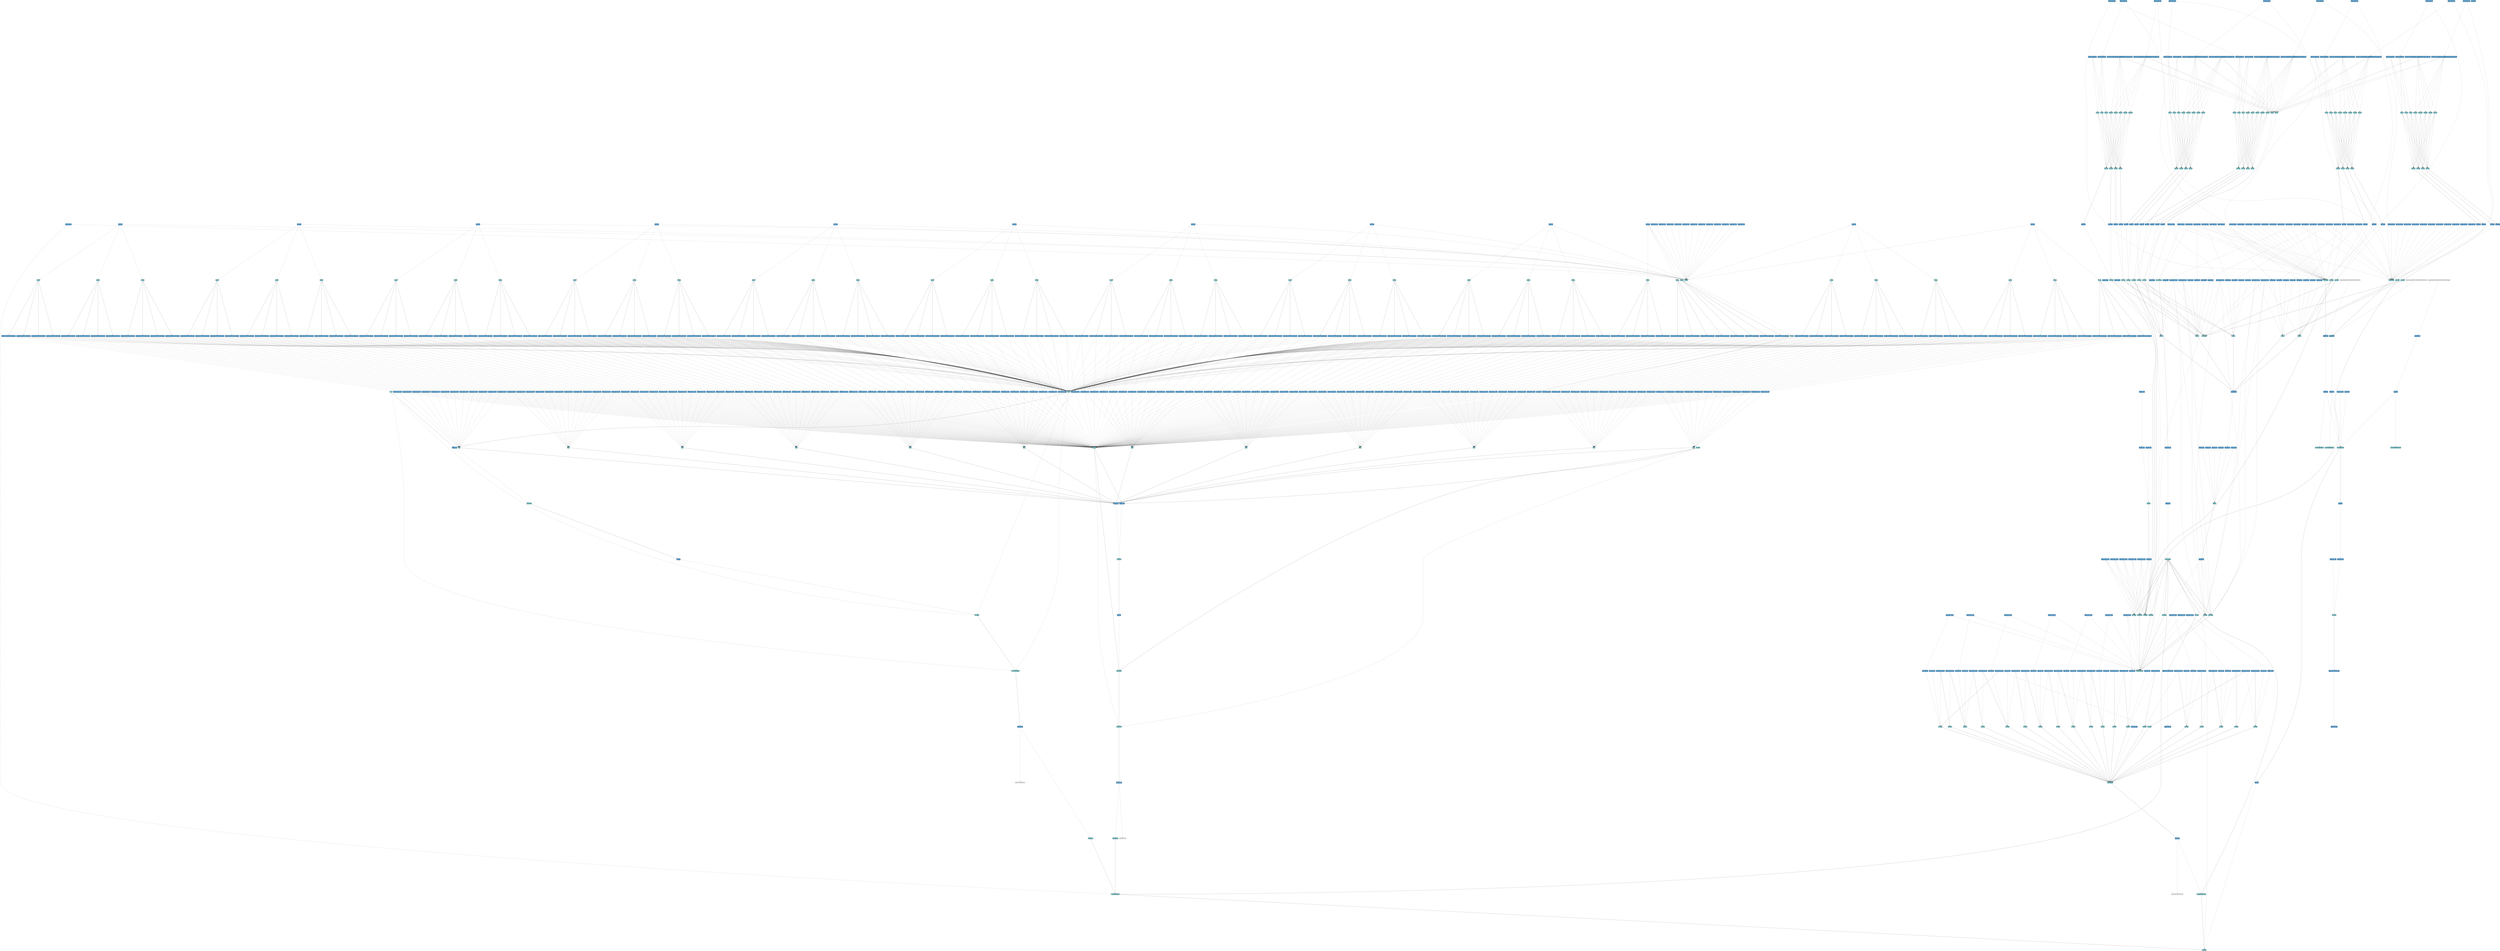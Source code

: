 digraph dependency {
    rankdir=TB;
    ranksep=16;
    node[fontsize=20]
    v_1_30 [label="17 type.now" fillcolor="#3A85B9" fontcolor="white" shape="box" style="filled"];
    v_1_33 [label="17 datetime.strftime" fillcolor="#3A85B9" fontcolor="white" shape="box" style="filled"];
    v_1_33 [label="17 datetime.strftime" fillcolor="#3A85B9" fontcolor="white" shape="box" style="filled"];
    v_1_34 [label="17 time" fillcolor="#85CBD0" fontcolor="black" shape="box" style="rounded,filled"];
    v_1_41 [label="21 len" fillcolor="#3A85B9" fontcolor="white" shape="box" style="filled"];
    v_1_26 [label="16 argv" fillcolor="#85CBD0" fontcolor="black" shape="box" style="rounded,filled"];
    v_1_51 [label="22 output_dir" fillcolor="#85CBD0" fontcolor="black" shape="box" style="rounded,filled"];
    v_1_45 [label="22 str(time)" fillcolor="#3A85B9" fontcolor="white" shape="box" style="filled"];
    v_1_47 [label="22 join" fillcolor="#3A85B9" fontcolor="white" shape="box" style="filled"];
    v_1_48 [label="22 str(time)" fillcolor="#3A85B9" fontcolor="white" shape="box" style="filled"];
    v_1_54 [label="25 exists" fillcolor="#3A85B9" fontcolor="white" shape="box" style="filled"];
    v_1_57 [label="26 makedirs" fillcolor="#3A85B9" fontcolor="white" shape="box" style="filled"];
    a_1 [label="input_data_file_002.dat" fillcolor="white" fontcolor="black" shape="box" style="rounded,filled"];
    v_1_60 [label="29 open" fillcolor="#3A85B9" fontcolor="white" shape="box" style="filled"];
    v_1_36 [label="19 input_data_file" fillcolor="#85CBD0" fontcolor="black" shape="box" style="rounded,filled"];
    v_1_61 [label="29 params" fillcolor="#85CBD0" fontcolor="black" shape="box" style="rounded,filled"];
    v_1_66 [label="32 str.startswith" fillcolor="#3A85B9" fontcolor="white" shape="box" style="filled"];
    v_1_70 [label="32 str.startswith" fillcolor="#3A85B9" fontcolor="white" shape="box" style="filled"];
    v_1_67 [label="31 line" fillcolor="#85CBD0" fontcolor="black" shape="box" style="rounded,filled"];
    v_1_74 [label="33 int(line)" fillcolor="#3A85B9" fontcolor="white" shape="box" style="filled"];
    v_1_71 [label="31 line" fillcolor="#85CBD0" fontcolor="black" shape="box" style="rounded,filled"];
    v_1_77 [label="33 list.append" fillcolor="#3A85B9" fontcolor="white" shape="box" style="filled"];
    v_1_63 [label="30 param_list" fillcolor="#85CBD0" fontcolor="black" shape="box" style="rounded,filled"];
    v_1_78 [label="33 int(line)" fillcolor="#3A85B9" fontcolor="white" shape="box" style="filled"];
    v_1_83 [label="32 str.startswith" fillcolor="#3A85B9" fontcolor="white" shape="box" style="filled"];
    v_1_87 [label="32 str.startswith" fillcolor="#3A85B9" fontcolor="white" shape="box" style="filled"];
    v_1_84 [label="31 line" fillcolor="#85CBD0" fontcolor="black" shape="box" style="rounded,filled"];
    v_1_91 [label="33 int(line)" fillcolor="#3A85B9" fontcolor="white" shape="box" style="filled"];
    v_1_88 [label="31 line" fillcolor="#85CBD0" fontcolor="black" shape="box" style="rounded,filled"];
    v_1_94 [label="33 list.append" fillcolor="#3A85B9" fontcolor="white" shape="box" style="filled"];
    v_1_95 [label="33 int(line)" fillcolor="#3A85B9" fontcolor="white" shape="box" style="filled"];
    v_1_99 [label="32 str.startswith" fillcolor="#3A85B9" fontcolor="white" shape="box" style="filled"];
    v_1_103 [label="32 str.startswith" fillcolor="#3A85B9" fontcolor="white" shape="box" style="filled"];
    v_1_100 [label="31 line" fillcolor="#85CBD0" fontcolor="black" shape="box" style="rounded,filled"];
    v_1_107 [label="33 int(line)" fillcolor="#3A85B9" fontcolor="white" shape="box" style="filled"];
    v_1_104 [label="31 line" fillcolor="#85CBD0" fontcolor="black" shape="box" style="rounded,filled"];
    v_1_110 [label="33 list.append" fillcolor="#3A85B9" fontcolor="white" shape="box" style="filled"];
    v_1_111 [label="33 int(line)" fillcolor="#3A85B9" fontcolor="white" shape="box" style="filled"];
    v_1_115 [label="32 str.startswith" fillcolor="#3A85B9" fontcolor="white" shape="box" style="filled"];
    v_1_119 [label="32 str.startswith" fillcolor="#3A85B9" fontcolor="white" shape="box" style="filled"];
    v_1_116 [label="31 line" fillcolor="#85CBD0" fontcolor="black" shape="box" style="rounded,filled"];
    v_1_123 [label="33 int(line)" fillcolor="#3A85B9" fontcolor="white" shape="box" style="filled"];
    v_1_120 [label="31 line" fillcolor="#85CBD0" fontcolor="black" shape="box" style="rounded,filled"];
    v_1_126 [label="33 list.append" fillcolor="#3A85B9" fontcolor="white" shape="box" style="filled"];
    v_1_127 [label="33 int(line)" fillcolor="#3A85B9" fontcolor="white" shape="box" style="filled"];
    v_1_131 [label="32 str.startswith" fillcolor="#3A85B9" fontcolor="white" shape="box" style="filled"];
    v_1_135 [label="32 str.startswith" fillcolor="#3A85B9" fontcolor="white" shape="box" style="filled"];
    v_1_132 [label="31 line" fillcolor="#85CBD0" fontcolor="black" shape="box" style="rounded,filled"];
    v_1_139 [label="33 int(line)" fillcolor="#3A85B9" fontcolor="white" shape="box" style="filled"];
    v_1_136 [label="31 line" fillcolor="#85CBD0" fontcolor="black" shape="box" style="rounded,filled"];
    v_1_142 [label="33 list.append" fillcolor="#3A85B9" fontcolor="white" shape="box" style="filled"];
    v_1_143 [label="33 int(line)" fillcolor="#3A85B9" fontcolor="white" shape="box" style="filled"];
    v_1_147 [label="32 str.startswith" fillcolor="#3A85B9" fontcolor="white" shape="box" style="filled"];
    v_1_151 [label="32 str.startswith" fillcolor="#3A85B9" fontcolor="white" shape="box" style="filled"];
    v_1_148 [label="31 line" fillcolor="#85CBD0" fontcolor="black" shape="box" style="rounded,filled"];
    v_1_155 [label="33 int(line)" fillcolor="#3A85B9" fontcolor="white" shape="box" style="filled"];
    v_1_152 [label="31 line" fillcolor="#85CBD0" fontcolor="black" shape="box" style="rounded,filled"];
    v_1_158 [label="33 list.append" fillcolor="#3A85B9" fontcolor="white" shape="box" style="filled"];
    v_1_159 [label="33 int(line)" fillcolor="#3A85B9" fontcolor="white" shape="box" style="filled"];
    v_1_163 [label="32 str.startswith" fillcolor="#3A85B9" fontcolor="white" shape="box" style="filled"];
    v_1_167 [label="32 str.startswith" fillcolor="#3A85B9" fontcolor="white" shape="box" style="filled"];
    v_1_164 [label="31 line" fillcolor="#85CBD0" fontcolor="black" shape="box" style="rounded,filled"];
    v_1_171 [label="33 int(line)" fillcolor="#3A85B9" fontcolor="white" shape="box" style="filled"];
    v_1_168 [label="31 line" fillcolor="#85CBD0" fontcolor="black" shape="box" style="rounded,filled"];
    v_1_174 [label="33 list.append" fillcolor="#3A85B9" fontcolor="white" shape="box" style="filled"];
    v_1_175 [label="33 int(line)" fillcolor="#3A85B9" fontcolor="white" shape="box" style="filled"];
    v_1_179 [label="32 str.startswith" fillcolor="#3A85B9" fontcolor="white" shape="box" style="filled"];
    v_1_183 [label="32 str.startswith" fillcolor="#3A85B9" fontcolor="white" shape="box" style="filled"];
    v_1_180 [label="31 line" fillcolor="#85CBD0" fontcolor="black" shape="box" style="rounded,filled"];
    v_1_187 [label="33 int(line)" fillcolor="#3A85B9" fontcolor="white" shape="box" style="filled"];
    v_1_184 [label="31 line" fillcolor="#85CBD0" fontcolor="black" shape="box" style="rounded,filled"];
    v_1_190 [label="33 list.append" fillcolor="#3A85B9" fontcolor="white" shape="box" style="filled"];
    v_1_191 [label="33 int(line)" fillcolor="#3A85B9" fontcolor="white" shape="box" style="filled"];
    v_1_195 [label="32 str.startswith" fillcolor="#3A85B9" fontcolor="white" shape="box" style="filled"];
    v_1_199 [label="32 str.startswith" fillcolor="#3A85B9" fontcolor="white" shape="box" style="filled"];
    v_1_196 [label="31 line" fillcolor="#85CBD0" fontcolor="black" shape="box" style="rounded,filled"];
    v_1_203 [label="33 int(line)" fillcolor="#3A85B9" fontcolor="white" shape="box" style="filled"];
    v_1_200 [label="31 line" fillcolor="#85CBD0" fontcolor="black" shape="box" style="rounded,filled"];
    v_1_206 [label="33 list.append" fillcolor="#3A85B9" fontcolor="white" shape="box" style="filled"];
    v_1_207 [label="33 int(line)" fillcolor="#3A85B9" fontcolor="white" shape="box" style="filled"];
    v_1_211 [label="32 str.startswith" fillcolor="#3A85B9" fontcolor="white" shape="box" style="filled"];
    v_1_215 [label="32 str.startswith" fillcolor="#3A85B9" fontcolor="white" shape="box" style="filled"];
    v_1_212 [label="31 line" fillcolor="#85CBD0" fontcolor="black" shape="box" style="rounded,filled"];
    v_1_219 [label="33 int(line)" fillcolor="#3A85B9" fontcolor="white" shape="box" style="filled"];
    v_1_216 [label="31 line" fillcolor="#85CBD0" fontcolor="black" shape="box" style="rounded,filled"];
    v_1_222 [label="33 list.append" fillcolor="#3A85B9" fontcolor="white" shape="box" style="filled"];
    v_1_223 [label="33 int(line)" fillcolor="#3A85B9" fontcolor="white" shape="box" style="filled"];
    v_1_238 [label="35 file.close" fillcolor="#3A85B9" fontcolor="white" shape="box" style="filled"];
    a_2 [label="BOX/coordinates.m" fillcolor="white" fontcolor="black" shape="box" style="rounded,filled"];
    v_1_246 [label="51 loadtxt" fillcolor="#3A85B9" fontcolor="white" shape="box" style="filled"];
    v_1_243 [label="50 fname" fillcolor="#85CBD0" fontcolor="black" shape="box" style="rounded,filled"];
    v_1_247 [label="51 coordinates" fillcolor="#85CBD0" fontcolor="black" shape="box" style="rounded,filled"];
    v_1_254 [label="55 len" fillcolor="#3A85B9" fontcolor="white" shape="box" style="filled"];
    v_1_248 [label="52 xpts" fillcolor="#85CBD0" fontcolor="black" shape="box" style="rounded,filled"];
    v_1_255 [label="55 nverts" fillcolor="#85CBD0" fontcolor="black" shape="box" style="rounded,filled"];
    a_4 [label="BOX/facets.m" fillcolor="white" fontcolor="black" shape="box" style="rounded,filled"];
    v_1_259 [label="59 loadtxt" fillcolor="#3A85B9" fontcolor="white" shape="box" style="filled"];
    v_1_256 [label="58 fname2" fillcolor="#85CBD0" fontcolor="black" shape="box" style="rounded,filled"];
    v_1_260 [label="59 facets" fillcolor="#85CBD0" fontcolor="black" shape="box" style="rounded,filled"];
    v_1_270 [label="71 range" fillcolor="#3A85B9" fontcolor="white" shape="box" style="filled"];
    v_1_272 [label="71 r" fillcolor="#85CBD0" fontcolor="black" shape="box" style="rounded,filled"];
    v_1_273 [label="71 r" fillcolor="#85CBD0" fontcolor="black" shape="box" style="rounded,filled"];
    v_1_277 [label="74 len" fillcolor="#3A85B9" fontcolor="white" shape="box" style="filled"];
    v_1_263 [label="64 node3" fillcolor="#85CBD0" fontcolor="black" shape="box" style="rounded,filled"];
    v_1_278 [label="74 ntria" fillcolor="#85CBD0" fontcolor="black" shape="box" style="rounded,filled"];
    v_1_282 [label="76 range" fillcolor="#3A85B9" fontcolor="white" shape="box" style="filled"];
    v_1_283 [label="76 vind" fillcolor="#85CBD0" fontcolor="black" shape="box" style="rounded,filled"];
    v_1_284 [label="76 vind" fillcolor="#85CBD0" fontcolor="black" shape="box" style="rounded,filled"];
    v_1_288 [label="77 type.now" fillcolor="#3A85B9" fontcolor="white" shape="box" style="filled"];
    v_1_291 [label="77 datetime.strftime" fillcolor="#3A85B9" fontcolor="white" shape="box" style="filled"];
    v_1_291 [label="77 datetime.strftime" fillcolor="#3A85B9" fontcolor="white" shape="box" style="filled"];
    v_1_292 [label="77 now" fillcolor="#85CBD0" fontcolor="black" shape="box" style="rounded,filled"];
    v_1_295 [label="78 figure" fillcolor="#3A85B9" fontcolor="white" shape="box" style="filled"];
    v_1_296 [label="78 fig1" fillcolor="#85CBD0" fontcolor="black" shape="box" style="rounded,filled"];
    v_1_300 [label="79 ax" fillcolor="#85CBD0" fontcolor="black" shape="box" style="rounded,filled"];
    v_1_303 [label="80 range" fillcolor="#3A85B9" fontcolor="white" shape="box" style="filled"];
    v_1_304 [label="80 i" fillcolor="#85CBD0" fontcolor="black" shape="box" style="rounded,filled"];
    v_1_362 [label="80 i" fillcolor="#85CBD0" fontcolor="black" shape="box" style="rounded,filled"];
    v_1_420 [label="80 i" fillcolor="#85CBD0" fontcolor="black" shape="box" style="rounded,filled"];
    v_1_478 [label="80 i" fillcolor="#85CBD0" fontcolor="black" shape="box" style="rounded,filled"];
    v_1_536 [label="80 i" fillcolor="#85CBD0" fontcolor="black" shape="box" style="rounded,filled"];
    v_1_594 [label="80 i" fillcolor="#85CBD0" fontcolor="black" shape="box" style="rounded,filled"];
    v_1_652 [label="80 i" fillcolor="#85CBD0" fontcolor="black" shape="box" style="rounded,filled"];
    v_1_710 [label="80 i" fillcolor="#85CBD0" fontcolor="black" shape="box" style="rounded,filled"];
    v_1_768 [label="80 i" fillcolor="#85CBD0" fontcolor="black" shape="box" style="rounded,filled"];
    v_1_826 [label="80 i" fillcolor="#85CBD0" fontcolor="black" shape="box" style="rounded,filled"];
    v_1_884 [label="80 i" fillcolor="#85CBD0" fontcolor="black" shape="box" style="rounded,filled"];
    v_1_942 [label="80 i" fillcolor="#85CBD0" fontcolor="black" shape="box" style="rounded,filled"];
    v_1_305 [label="81 int(r[int(vind[i][0])-1][0])" fillcolor="#3A85B9" fontcolor="white" shape="box" style="filled"];
    v_1_307 [label="81 int(vind[i][0])" fillcolor="#3A85B9" fontcolor="white" shape="box" style="filled"];
    v_1_315 [label="81 Xa" fillcolor="#85CBD0" fontcolor="black" shape="box" style="rounded,filled"];
    v_1_307 [label="81 int(vind[i][0])" fillcolor="#3A85B9" fontcolor="white" shape="box" style="filled"];
    v_1_309 [label="81 int(vind[i][1])" fillcolor="#3A85B9" fontcolor="white" shape="box" style="filled"];
    v_1_311 [label="81 int(r[int(vind[i][0])-1][0])" fillcolor="#3A85B9" fontcolor="white" shape="box" style="filled"];
    v_1_313 [label="81 int(vind[i][0])" fillcolor="#3A85B9" fontcolor="white" shape="box" style="filled"];
    v_1_313 [label="81 int(vind[i][0])" fillcolor="#3A85B9" fontcolor="white" shape="box" style="filled"];
    v_1_316 [label="81 int(r[int(vind[i][1])-1][0])" fillcolor="#3A85B9" fontcolor="white" shape="box" style="filled"];
    v_1_318 [label="81 int(r[int(vind[i][2])-1][0])" fillcolor="#3A85B9" fontcolor="white" shape="box" style="filled"];
    v_1_320 [label="81 int(vind[i][2])" fillcolor="#3A85B9" fontcolor="white" shape="box" style="filled"];
    v_1_320 [label="81 int(vind[i][2])" fillcolor="#3A85B9" fontcolor="white" shape="box" style="filled"];
    v_1_322 [label="82 int(r[int(vind[i][0])-1][1])" fillcolor="#3A85B9" fontcolor="white" shape="box" style="filled"];
    v_1_324 [label="82 int(vind[i][0])" fillcolor="#3A85B9" fontcolor="white" shape="box" style="filled"];
    v_1_330 [label="82 Ya" fillcolor="#85CBD0" fontcolor="black" shape="box" style="rounded,filled"];
    v_1_324 [label="82 int(vind[i][0])" fillcolor="#3A85B9" fontcolor="white" shape="box" style="filled"];
    v_1_326 [label="82 int(r[int(vind[i][2])-1][1])" fillcolor="#3A85B9" fontcolor="white" shape="box" style="filled"];
    v_1_328 [label="82 int(vind[i][2])" fillcolor="#3A85B9" fontcolor="white" shape="box" style="filled"];
    v_1_328 [label="82 int(vind[i][2])" fillcolor="#3A85B9" fontcolor="white" shape="box" style="filled"];
    v_1_331 [label="82 int(r[int(vind[i][0])-1][1])" fillcolor="#3A85B9" fontcolor="white" shape="box" style="filled"];
    v_1_333 [label="82 int(vind[i][0])" fillcolor="#3A85B9" fontcolor="white" shape="box" style="filled"];
    v_1_333 [label="82 int(vind[i][0])" fillcolor="#3A85B9" fontcolor="white" shape="box" style="filled"];
    v_1_335 [label="82 int(r[int(vind[i][1])-1][1])" fillcolor="#3A85B9" fontcolor="white" shape="box" style="filled"];
    v_1_337 [label="82 int(vind[i][1])" fillcolor="#3A85B9" fontcolor="white" shape="box" style="filled"];
    v_1_337 [label="82 int(vind[i][1])" fillcolor="#3A85B9" fontcolor="white" shape="box" style="filled"];
    v_1_339 [label="83 int(vind[i][0])" fillcolor="#3A85B9" fontcolor="white" shape="box" style="filled"];
    v_1_341 [label="83 int(r[int(vind[i][0])-1][2])" fillcolor="#3A85B9" fontcolor="white" shape="box" style="filled"];
    v_1_349 [label="83 Za" fillcolor="#85CBD0" fontcolor="black" shape="box" style="rounded,filled"];
    v_1_343 [label="83 int(vind[i][1])" fillcolor="#3A85B9" fontcolor="white" shape="box" style="filled"];
    v_1_345 [label="83 int(r[int(vind[i][1])-1][2])" fillcolor="#3A85B9" fontcolor="white" shape="box" style="filled"];
    v_1_347 [label="83 int(vind[i][2])" fillcolor="#3A85B9" fontcolor="white" shape="box" style="filled"];
    v_1_350 [label="83 int(r[int(vind[i][2])-1][2])" fillcolor="#3A85B9" fontcolor="white" shape="box" style="filled"];
    v_1_352 [label="83 int(r[int(vind[i][0])-1][2])" fillcolor="#3A85B9" fontcolor="white" shape="box" style="filled"];
    v_1_354 [label="83 int(vind[i][0])" fillcolor="#3A85B9" fontcolor="white" shape="box" style="filled"];
    v_1_354 [label="83 int(vind[i][0])" fillcolor="#3A85B9" fontcolor="white" shape="box" style="filled"];
    v_1_358 [label="84 plot" fillcolor="#3A85B9" fontcolor="white" shape="box" style="filled"];
    v_1_361 [label="85 set_xlabel" fillcolor="#3A85B9" fontcolor="white" shape="box" style="filled"];
    v_1_363 [label="81 int(r[int(vind[i][0])-1][0])" fillcolor="#3A85B9" fontcolor="white" shape="box" style="filled"];
    v_1_365 [label="81 int(vind[i][0])" fillcolor="#3A85B9" fontcolor="white" shape="box" style="filled"];
    v_1_373 [label="81 Xa" fillcolor="#85CBD0" fontcolor="black" shape="box" style="rounded,filled"];
    v_1_365 [label="81 int(vind[i][0])" fillcolor="#3A85B9" fontcolor="white" shape="box" style="filled"];
    v_1_367 [label="81 int(vind[i][1])" fillcolor="#3A85B9" fontcolor="white" shape="box" style="filled"];
    v_1_369 [label="81 int(r[int(vind[i][0])-1][0])" fillcolor="#3A85B9" fontcolor="white" shape="box" style="filled"];
    v_1_371 [label="81 int(vind[i][0])" fillcolor="#3A85B9" fontcolor="white" shape="box" style="filled"];
    v_1_371 [label="81 int(vind[i][0])" fillcolor="#3A85B9" fontcolor="white" shape="box" style="filled"];
    v_1_374 [label="81 int(r[int(vind[i][1])-1][0])" fillcolor="#3A85B9" fontcolor="white" shape="box" style="filled"];
    v_1_376 [label="81 int(r[int(vind[i][2])-1][0])" fillcolor="#3A85B9" fontcolor="white" shape="box" style="filled"];
    v_1_378 [label="81 int(vind[i][2])" fillcolor="#3A85B9" fontcolor="white" shape="box" style="filled"];
    v_1_378 [label="81 int(vind[i][2])" fillcolor="#3A85B9" fontcolor="white" shape="box" style="filled"];
    v_1_380 [label="82 int(r[int(vind[i][0])-1][1])" fillcolor="#3A85B9" fontcolor="white" shape="box" style="filled"];
    v_1_382 [label="82 int(vind[i][0])" fillcolor="#3A85B9" fontcolor="white" shape="box" style="filled"];
    v_1_388 [label="82 Ya" fillcolor="#85CBD0" fontcolor="black" shape="box" style="rounded,filled"];
    v_1_382 [label="82 int(vind[i][0])" fillcolor="#3A85B9" fontcolor="white" shape="box" style="filled"];
    v_1_384 [label="82 int(r[int(vind[i][2])-1][1])" fillcolor="#3A85B9" fontcolor="white" shape="box" style="filled"];
    v_1_386 [label="82 int(vind[i][2])" fillcolor="#3A85B9" fontcolor="white" shape="box" style="filled"];
    v_1_386 [label="82 int(vind[i][2])" fillcolor="#3A85B9" fontcolor="white" shape="box" style="filled"];
    v_1_389 [label="82 int(r[int(vind[i][0])-1][1])" fillcolor="#3A85B9" fontcolor="white" shape="box" style="filled"];
    v_1_391 [label="82 int(vind[i][0])" fillcolor="#3A85B9" fontcolor="white" shape="box" style="filled"];
    v_1_391 [label="82 int(vind[i][0])" fillcolor="#3A85B9" fontcolor="white" shape="box" style="filled"];
    v_1_393 [label="82 int(r[int(vind[i][1])-1][1])" fillcolor="#3A85B9" fontcolor="white" shape="box" style="filled"];
    v_1_395 [label="82 int(vind[i][1])" fillcolor="#3A85B9" fontcolor="white" shape="box" style="filled"];
    v_1_395 [label="82 int(vind[i][1])" fillcolor="#3A85B9" fontcolor="white" shape="box" style="filled"];
    v_1_397 [label="83 int(vind[i][0])" fillcolor="#3A85B9" fontcolor="white" shape="box" style="filled"];
    v_1_399 [label="83 int(r[int(vind[i][0])-1][2])" fillcolor="#3A85B9" fontcolor="white" shape="box" style="filled"];
    v_1_407 [label="83 Za" fillcolor="#85CBD0" fontcolor="black" shape="box" style="rounded,filled"];
    v_1_401 [label="83 int(vind[i][1])" fillcolor="#3A85B9" fontcolor="white" shape="box" style="filled"];
    v_1_403 [label="83 int(r[int(vind[i][1])-1][2])" fillcolor="#3A85B9" fontcolor="white" shape="box" style="filled"];
    v_1_405 [label="83 int(vind[i][2])" fillcolor="#3A85B9" fontcolor="white" shape="box" style="filled"];
    v_1_408 [label="83 int(r[int(vind[i][2])-1][2])" fillcolor="#3A85B9" fontcolor="white" shape="box" style="filled"];
    v_1_410 [label="83 int(r[int(vind[i][0])-1][2])" fillcolor="#3A85B9" fontcolor="white" shape="box" style="filled"];
    v_1_412 [label="83 int(vind[i][0])" fillcolor="#3A85B9" fontcolor="white" shape="box" style="filled"];
    v_1_412 [label="83 int(vind[i][0])" fillcolor="#3A85B9" fontcolor="white" shape="box" style="filled"];
    v_1_416 [label="84 plot" fillcolor="#3A85B9" fontcolor="white" shape="box" style="filled"];
    v_1_419 [label="85 set_xlabel" fillcolor="#3A85B9" fontcolor="white" shape="box" style="filled"];
    v_1_421 [label="81 int(r[int(vind[i][0])-1][0])" fillcolor="#3A85B9" fontcolor="white" shape="box" style="filled"];
    v_1_423 [label="81 int(vind[i][0])" fillcolor="#3A85B9" fontcolor="white" shape="box" style="filled"];
    v_1_431 [label="81 Xa" fillcolor="#85CBD0" fontcolor="black" shape="box" style="rounded,filled"];
    v_1_423 [label="81 int(vind[i][0])" fillcolor="#3A85B9" fontcolor="white" shape="box" style="filled"];
    v_1_425 [label="81 int(vind[i][1])" fillcolor="#3A85B9" fontcolor="white" shape="box" style="filled"];
    v_1_427 [label="81 int(r[int(vind[i][0])-1][0])" fillcolor="#3A85B9" fontcolor="white" shape="box" style="filled"];
    v_1_429 [label="81 int(vind[i][0])" fillcolor="#3A85B9" fontcolor="white" shape="box" style="filled"];
    v_1_429 [label="81 int(vind[i][0])" fillcolor="#3A85B9" fontcolor="white" shape="box" style="filled"];
    v_1_432 [label="81 int(r[int(vind[i][1])-1][0])" fillcolor="#3A85B9" fontcolor="white" shape="box" style="filled"];
    v_1_434 [label="81 int(r[int(vind[i][2])-1][0])" fillcolor="#3A85B9" fontcolor="white" shape="box" style="filled"];
    v_1_436 [label="81 int(vind[i][2])" fillcolor="#3A85B9" fontcolor="white" shape="box" style="filled"];
    v_1_436 [label="81 int(vind[i][2])" fillcolor="#3A85B9" fontcolor="white" shape="box" style="filled"];
    v_1_438 [label="82 int(r[int(vind[i][0])-1][1])" fillcolor="#3A85B9" fontcolor="white" shape="box" style="filled"];
    v_1_440 [label="82 int(vind[i][0])" fillcolor="#3A85B9" fontcolor="white" shape="box" style="filled"];
    v_1_446 [label="82 Ya" fillcolor="#85CBD0" fontcolor="black" shape="box" style="rounded,filled"];
    v_1_440 [label="82 int(vind[i][0])" fillcolor="#3A85B9" fontcolor="white" shape="box" style="filled"];
    v_1_442 [label="82 int(r[int(vind[i][2])-1][1])" fillcolor="#3A85B9" fontcolor="white" shape="box" style="filled"];
    v_1_444 [label="82 int(vind[i][2])" fillcolor="#3A85B9" fontcolor="white" shape="box" style="filled"];
    v_1_444 [label="82 int(vind[i][2])" fillcolor="#3A85B9" fontcolor="white" shape="box" style="filled"];
    v_1_447 [label="82 int(r[int(vind[i][0])-1][1])" fillcolor="#3A85B9" fontcolor="white" shape="box" style="filled"];
    v_1_449 [label="82 int(vind[i][0])" fillcolor="#3A85B9" fontcolor="white" shape="box" style="filled"];
    v_1_449 [label="82 int(vind[i][0])" fillcolor="#3A85B9" fontcolor="white" shape="box" style="filled"];
    v_1_451 [label="82 int(r[int(vind[i][1])-1][1])" fillcolor="#3A85B9" fontcolor="white" shape="box" style="filled"];
    v_1_453 [label="82 int(vind[i][1])" fillcolor="#3A85B9" fontcolor="white" shape="box" style="filled"];
    v_1_453 [label="82 int(vind[i][1])" fillcolor="#3A85B9" fontcolor="white" shape="box" style="filled"];
    v_1_455 [label="83 int(vind[i][0])" fillcolor="#3A85B9" fontcolor="white" shape="box" style="filled"];
    v_1_457 [label="83 int(r[int(vind[i][0])-1][2])" fillcolor="#3A85B9" fontcolor="white" shape="box" style="filled"];
    v_1_465 [label="83 Za" fillcolor="#85CBD0" fontcolor="black" shape="box" style="rounded,filled"];
    v_1_459 [label="83 int(vind[i][1])" fillcolor="#3A85B9" fontcolor="white" shape="box" style="filled"];
    v_1_461 [label="83 int(r[int(vind[i][1])-1][2])" fillcolor="#3A85B9" fontcolor="white" shape="box" style="filled"];
    v_1_463 [label="83 int(vind[i][2])" fillcolor="#3A85B9" fontcolor="white" shape="box" style="filled"];
    v_1_466 [label="83 int(r[int(vind[i][2])-1][2])" fillcolor="#3A85B9" fontcolor="white" shape="box" style="filled"];
    v_1_468 [label="83 int(r[int(vind[i][0])-1][2])" fillcolor="#3A85B9" fontcolor="white" shape="box" style="filled"];
    v_1_470 [label="83 int(vind[i][0])" fillcolor="#3A85B9" fontcolor="white" shape="box" style="filled"];
    v_1_470 [label="83 int(vind[i][0])" fillcolor="#3A85B9" fontcolor="white" shape="box" style="filled"];
    v_1_474 [label="84 plot" fillcolor="#3A85B9" fontcolor="white" shape="box" style="filled"];
    v_1_477 [label="85 set_xlabel" fillcolor="#3A85B9" fontcolor="white" shape="box" style="filled"];
    v_1_479 [label="81 int(r[int(vind[i][0])-1][0])" fillcolor="#3A85B9" fontcolor="white" shape="box" style="filled"];
    v_1_481 [label="81 int(vind[i][0])" fillcolor="#3A85B9" fontcolor="white" shape="box" style="filled"];
    v_1_489 [label="81 Xa" fillcolor="#85CBD0" fontcolor="black" shape="box" style="rounded,filled"];
    v_1_481 [label="81 int(vind[i][0])" fillcolor="#3A85B9" fontcolor="white" shape="box" style="filled"];
    v_1_483 [label="81 int(vind[i][1])" fillcolor="#3A85B9" fontcolor="white" shape="box" style="filled"];
    v_1_485 [label="81 int(r[int(vind[i][0])-1][0])" fillcolor="#3A85B9" fontcolor="white" shape="box" style="filled"];
    v_1_487 [label="81 int(vind[i][0])" fillcolor="#3A85B9" fontcolor="white" shape="box" style="filled"];
    v_1_487 [label="81 int(vind[i][0])" fillcolor="#3A85B9" fontcolor="white" shape="box" style="filled"];
    v_1_490 [label="81 int(r[int(vind[i][1])-1][0])" fillcolor="#3A85B9" fontcolor="white" shape="box" style="filled"];
    v_1_492 [label="81 int(r[int(vind[i][2])-1][0])" fillcolor="#3A85B9" fontcolor="white" shape="box" style="filled"];
    v_1_494 [label="81 int(vind[i][2])" fillcolor="#3A85B9" fontcolor="white" shape="box" style="filled"];
    v_1_494 [label="81 int(vind[i][2])" fillcolor="#3A85B9" fontcolor="white" shape="box" style="filled"];
    v_1_496 [label="82 int(r[int(vind[i][0])-1][1])" fillcolor="#3A85B9" fontcolor="white" shape="box" style="filled"];
    v_1_498 [label="82 int(vind[i][0])" fillcolor="#3A85B9" fontcolor="white" shape="box" style="filled"];
    v_1_504 [label="82 Ya" fillcolor="#85CBD0" fontcolor="black" shape="box" style="rounded,filled"];
    v_1_498 [label="82 int(vind[i][0])" fillcolor="#3A85B9" fontcolor="white" shape="box" style="filled"];
    v_1_500 [label="82 int(r[int(vind[i][2])-1][1])" fillcolor="#3A85B9" fontcolor="white" shape="box" style="filled"];
    v_1_502 [label="82 int(vind[i][2])" fillcolor="#3A85B9" fontcolor="white" shape="box" style="filled"];
    v_1_502 [label="82 int(vind[i][2])" fillcolor="#3A85B9" fontcolor="white" shape="box" style="filled"];
    v_1_505 [label="82 int(r[int(vind[i][0])-1][1])" fillcolor="#3A85B9" fontcolor="white" shape="box" style="filled"];
    v_1_507 [label="82 int(vind[i][0])" fillcolor="#3A85B9" fontcolor="white" shape="box" style="filled"];
    v_1_507 [label="82 int(vind[i][0])" fillcolor="#3A85B9" fontcolor="white" shape="box" style="filled"];
    v_1_509 [label="82 int(r[int(vind[i][1])-1][1])" fillcolor="#3A85B9" fontcolor="white" shape="box" style="filled"];
    v_1_511 [label="82 int(vind[i][1])" fillcolor="#3A85B9" fontcolor="white" shape="box" style="filled"];
    v_1_511 [label="82 int(vind[i][1])" fillcolor="#3A85B9" fontcolor="white" shape="box" style="filled"];
    v_1_513 [label="83 int(vind[i][0])" fillcolor="#3A85B9" fontcolor="white" shape="box" style="filled"];
    v_1_515 [label="83 int(r[int(vind[i][0])-1][2])" fillcolor="#3A85B9" fontcolor="white" shape="box" style="filled"];
    v_1_523 [label="83 Za" fillcolor="#85CBD0" fontcolor="black" shape="box" style="rounded,filled"];
    v_1_517 [label="83 int(vind[i][1])" fillcolor="#3A85B9" fontcolor="white" shape="box" style="filled"];
    v_1_519 [label="83 int(r[int(vind[i][1])-1][2])" fillcolor="#3A85B9" fontcolor="white" shape="box" style="filled"];
    v_1_521 [label="83 int(vind[i][2])" fillcolor="#3A85B9" fontcolor="white" shape="box" style="filled"];
    v_1_524 [label="83 int(r[int(vind[i][2])-1][2])" fillcolor="#3A85B9" fontcolor="white" shape="box" style="filled"];
    v_1_526 [label="83 int(r[int(vind[i][0])-1][2])" fillcolor="#3A85B9" fontcolor="white" shape="box" style="filled"];
    v_1_528 [label="83 int(vind[i][0])" fillcolor="#3A85B9" fontcolor="white" shape="box" style="filled"];
    v_1_528 [label="83 int(vind[i][0])" fillcolor="#3A85B9" fontcolor="white" shape="box" style="filled"];
    v_1_532 [label="84 plot" fillcolor="#3A85B9" fontcolor="white" shape="box" style="filled"];
    v_1_535 [label="85 set_xlabel" fillcolor="#3A85B9" fontcolor="white" shape="box" style="filled"];
    v_1_537 [label="81 int(r[int(vind[i][0])-1][0])" fillcolor="#3A85B9" fontcolor="white" shape="box" style="filled"];
    v_1_539 [label="81 int(vind[i][0])" fillcolor="#3A85B9" fontcolor="white" shape="box" style="filled"];
    v_1_547 [label="81 Xa" fillcolor="#85CBD0" fontcolor="black" shape="box" style="rounded,filled"];
    v_1_539 [label="81 int(vind[i][0])" fillcolor="#3A85B9" fontcolor="white" shape="box" style="filled"];
    v_1_541 [label="81 int(vind[i][1])" fillcolor="#3A85B9" fontcolor="white" shape="box" style="filled"];
    v_1_543 [label="81 int(r[int(vind[i][0])-1][0])" fillcolor="#3A85B9" fontcolor="white" shape="box" style="filled"];
    v_1_545 [label="81 int(vind[i][0])" fillcolor="#3A85B9" fontcolor="white" shape="box" style="filled"];
    v_1_545 [label="81 int(vind[i][0])" fillcolor="#3A85B9" fontcolor="white" shape="box" style="filled"];
    v_1_548 [label="81 int(r[int(vind[i][1])-1][0])" fillcolor="#3A85B9" fontcolor="white" shape="box" style="filled"];
    v_1_550 [label="81 int(r[int(vind[i][2])-1][0])" fillcolor="#3A85B9" fontcolor="white" shape="box" style="filled"];
    v_1_552 [label="81 int(vind[i][2])" fillcolor="#3A85B9" fontcolor="white" shape="box" style="filled"];
    v_1_552 [label="81 int(vind[i][2])" fillcolor="#3A85B9" fontcolor="white" shape="box" style="filled"];
    v_1_554 [label="82 int(r[int(vind[i][0])-1][1])" fillcolor="#3A85B9" fontcolor="white" shape="box" style="filled"];
    v_1_556 [label="82 int(vind[i][0])" fillcolor="#3A85B9" fontcolor="white" shape="box" style="filled"];
    v_1_562 [label="82 Ya" fillcolor="#85CBD0" fontcolor="black" shape="box" style="rounded,filled"];
    v_1_556 [label="82 int(vind[i][0])" fillcolor="#3A85B9" fontcolor="white" shape="box" style="filled"];
    v_1_558 [label="82 int(r[int(vind[i][2])-1][1])" fillcolor="#3A85B9" fontcolor="white" shape="box" style="filled"];
    v_1_560 [label="82 int(vind[i][2])" fillcolor="#3A85B9" fontcolor="white" shape="box" style="filled"];
    v_1_560 [label="82 int(vind[i][2])" fillcolor="#3A85B9" fontcolor="white" shape="box" style="filled"];
    v_1_563 [label="82 int(r[int(vind[i][0])-1][1])" fillcolor="#3A85B9" fontcolor="white" shape="box" style="filled"];
    v_1_565 [label="82 int(vind[i][0])" fillcolor="#3A85B9" fontcolor="white" shape="box" style="filled"];
    v_1_565 [label="82 int(vind[i][0])" fillcolor="#3A85B9" fontcolor="white" shape="box" style="filled"];
    v_1_567 [label="82 int(r[int(vind[i][1])-1][1])" fillcolor="#3A85B9" fontcolor="white" shape="box" style="filled"];
    v_1_569 [label="82 int(vind[i][1])" fillcolor="#3A85B9" fontcolor="white" shape="box" style="filled"];
    v_1_569 [label="82 int(vind[i][1])" fillcolor="#3A85B9" fontcolor="white" shape="box" style="filled"];
    v_1_571 [label="83 int(vind[i][0])" fillcolor="#3A85B9" fontcolor="white" shape="box" style="filled"];
    v_1_573 [label="83 int(r[int(vind[i][0])-1][2])" fillcolor="#3A85B9" fontcolor="white" shape="box" style="filled"];
    v_1_581 [label="83 Za" fillcolor="#85CBD0" fontcolor="black" shape="box" style="rounded,filled"];
    v_1_575 [label="83 int(vind[i][1])" fillcolor="#3A85B9" fontcolor="white" shape="box" style="filled"];
    v_1_577 [label="83 int(r[int(vind[i][1])-1][2])" fillcolor="#3A85B9" fontcolor="white" shape="box" style="filled"];
    v_1_579 [label="83 int(vind[i][2])" fillcolor="#3A85B9" fontcolor="white" shape="box" style="filled"];
    v_1_582 [label="83 int(r[int(vind[i][2])-1][2])" fillcolor="#3A85B9" fontcolor="white" shape="box" style="filled"];
    v_1_584 [label="83 int(r[int(vind[i][0])-1][2])" fillcolor="#3A85B9" fontcolor="white" shape="box" style="filled"];
    v_1_586 [label="83 int(vind[i][0])" fillcolor="#3A85B9" fontcolor="white" shape="box" style="filled"];
    v_1_586 [label="83 int(vind[i][0])" fillcolor="#3A85B9" fontcolor="white" shape="box" style="filled"];
    v_1_590 [label="84 plot" fillcolor="#3A85B9" fontcolor="white" shape="box" style="filled"];
    v_1_593 [label="85 set_xlabel" fillcolor="#3A85B9" fontcolor="white" shape="box" style="filled"];
    v_1_595 [label="81 int(r[int(vind[i][0])-1][0])" fillcolor="#3A85B9" fontcolor="white" shape="box" style="filled"];
    v_1_597 [label="81 int(vind[i][0])" fillcolor="#3A85B9" fontcolor="white" shape="box" style="filled"];
    v_1_605 [label="81 Xa" fillcolor="#85CBD0" fontcolor="black" shape="box" style="rounded,filled"];
    v_1_597 [label="81 int(vind[i][0])" fillcolor="#3A85B9" fontcolor="white" shape="box" style="filled"];
    v_1_599 [label="81 int(vind[i][1])" fillcolor="#3A85B9" fontcolor="white" shape="box" style="filled"];
    v_1_601 [label="81 int(r[int(vind[i][0])-1][0])" fillcolor="#3A85B9" fontcolor="white" shape="box" style="filled"];
    v_1_603 [label="81 int(vind[i][0])" fillcolor="#3A85B9" fontcolor="white" shape="box" style="filled"];
    v_1_603 [label="81 int(vind[i][0])" fillcolor="#3A85B9" fontcolor="white" shape="box" style="filled"];
    v_1_606 [label="81 int(r[int(vind[i][1])-1][0])" fillcolor="#3A85B9" fontcolor="white" shape="box" style="filled"];
    v_1_608 [label="81 int(r[int(vind[i][2])-1][0])" fillcolor="#3A85B9" fontcolor="white" shape="box" style="filled"];
    v_1_610 [label="81 int(vind[i][2])" fillcolor="#3A85B9" fontcolor="white" shape="box" style="filled"];
    v_1_610 [label="81 int(vind[i][2])" fillcolor="#3A85B9" fontcolor="white" shape="box" style="filled"];
    v_1_612 [label="82 int(r[int(vind[i][0])-1][1])" fillcolor="#3A85B9" fontcolor="white" shape="box" style="filled"];
    v_1_614 [label="82 int(vind[i][0])" fillcolor="#3A85B9" fontcolor="white" shape="box" style="filled"];
    v_1_620 [label="82 Ya" fillcolor="#85CBD0" fontcolor="black" shape="box" style="rounded,filled"];
    v_1_614 [label="82 int(vind[i][0])" fillcolor="#3A85B9" fontcolor="white" shape="box" style="filled"];
    v_1_616 [label="82 int(r[int(vind[i][2])-1][1])" fillcolor="#3A85B9" fontcolor="white" shape="box" style="filled"];
    v_1_618 [label="82 int(vind[i][2])" fillcolor="#3A85B9" fontcolor="white" shape="box" style="filled"];
    v_1_618 [label="82 int(vind[i][2])" fillcolor="#3A85B9" fontcolor="white" shape="box" style="filled"];
    v_1_621 [label="82 int(r[int(vind[i][0])-1][1])" fillcolor="#3A85B9" fontcolor="white" shape="box" style="filled"];
    v_1_623 [label="82 int(vind[i][0])" fillcolor="#3A85B9" fontcolor="white" shape="box" style="filled"];
    v_1_623 [label="82 int(vind[i][0])" fillcolor="#3A85B9" fontcolor="white" shape="box" style="filled"];
    v_1_625 [label="82 int(r[int(vind[i][1])-1][1])" fillcolor="#3A85B9" fontcolor="white" shape="box" style="filled"];
    v_1_627 [label="82 int(vind[i][1])" fillcolor="#3A85B9" fontcolor="white" shape="box" style="filled"];
    v_1_627 [label="82 int(vind[i][1])" fillcolor="#3A85B9" fontcolor="white" shape="box" style="filled"];
    v_1_629 [label="83 int(vind[i][0])" fillcolor="#3A85B9" fontcolor="white" shape="box" style="filled"];
    v_1_631 [label="83 int(r[int(vind[i][0])-1][2])" fillcolor="#3A85B9" fontcolor="white" shape="box" style="filled"];
    v_1_639 [label="83 Za" fillcolor="#85CBD0" fontcolor="black" shape="box" style="rounded,filled"];
    v_1_633 [label="83 int(vind[i][1])" fillcolor="#3A85B9" fontcolor="white" shape="box" style="filled"];
    v_1_635 [label="83 int(r[int(vind[i][1])-1][2])" fillcolor="#3A85B9" fontcolor="white" shape="box" style="filled"];
    v_1_637 [label="83 int(vind[i][2])" fillcolor="#3A85B9" fontcolor="white" shape="box" style="filled"];
    v_1_640 [label="83 int(r[int(vind[i][2])-1][2])" fillcolor="#3A85B9" fontcolor="white" shape="box" style="filled"];
    v_1_642 [label="83 int(r[int(vind[i][0])-1][2])" fillcolor="#3A85B9" fontcolor="white" shape="box" style="filled"];
    v_1_644 [label="83 int(vind[i][0])" fillcolor="#3A85B9" fontcolor="white" shape="box" style="filled"];
    v_1_644 [label="83 int(vind[i][0])" fillcolor="#3A85B9" fontcolor="white" shape="box" style="filled"];
    v_1_648 [label="84 plot" fillcolor="#3A85B9" fontcolor="white" shape="box" style="filled"];
    v_1_651 [label="85 set_xlabel" fillcolor="#3A85B9" fontcolor="white" shape="box" style="filled"];
    v_1_653 [label="81 int(r[int(vind[i][0])-1][0])" fillcolor="#3A85B9" fontcolor="white" shape="box" style="filled"];
    v_1_655 [label="81 int(vind[i][0])" fillcolor="#3A85B9" fontcolor="white" shape="box" style="filled"];
    v_1_663 [label="81 Xa" fillcolor="#85CBD0" fontcolor="black" shape="box" style="rounded,filled"];
    v_1_655 [label="81 int(vind[i][0])" fillcolor="#3A85B9" fontcolor="white" shape="box" style="filled"];
    v_1_657 [label="81 int(vind[i][1])" fillcolor="#3A85B9" fontcolor="white" shape="box" style="filled"];
    v_1_659 [label="81 int(r[int(vind[i][0])-1][0])" fillcolor="#3A85B9" fontcolor="white" shape="box" style="filled"];
    v_1_661 [label="81 int(vind[i][0])" fillcolor="#3A85B9" fontcolor="white" shape="box" style="filled"];
    v_1_661 [label="81 int(vind[i][0])" fillcolor="#3A85B9" fontcolor="white" shape="box" style="filled"];
    v_1_664 [label="81 int(r[int(vind[i][1])-1][0])" fillcolor="#3A85B9" fontcolor="white" shape="box" style="filled"];
    v_1_666 [label="81 int(r[int(vind[i][2])-1][0])" fillcolor="#3A85B9" fontcolor="white" shape="box" style="filled"];
    v_1_668 [label="81 int(vind[i][2])" fillcolor="#3A85B9" fontcolor="white" shape="box" style="filled"];
    v_1_668 [label="81 int(vind[i][2])" fillcolor="#3A85B9" fontcolor="white" shape="box" style="filled"];
    v_1_670 [label="82 int(r[int(vind[i][0])-1][1])" fillcolor="#3A85B9" fontcolor="white" shape="box" style="filled"];
    v_1_672 [label="82 int(vind[i][0])" fillcolor="#3A85B9" fontcolor="white" shape="box" style="filled"];
    v_1_678 [label="82 Ya" fillcolor="#85CBD0" fontcolor="black" shape="box" style="rounded,filled"];
    v_1_672 [label="82 int(vind[i][0])" fillcolor="#3A85B9" fontcolor="white" shape="box" style="filled"];
    v_1_674 [label="82 int(r[int(vind[i][2])-1][1])" fillcolor="#3A85B9" fontcolor="white" shape="box" style="filled"];
    v_1_676 [label="82 int(vind[i][2])" fillcolor="#3A85B9" fontcolor="white" shape="box" style="filled"];
    v_1_676 [label="82 int(vind[i][2])" fillcolor="#3A85B9" fontcolor="white" shape="box" style="filled"];
    v_1_679 [label="82 int(r[int(vind[i][0])-1][1])" fillcolor="#3A85B9" fontcolor="white" shape="box" style="filled"];
    v_1_681 [label="82 int(vind[i][0])" fillcolor="#3A85B9" fontcolor="white" shape="box" style="filled"];
    v_1_681 [label="82 int(vind[i][0])" fillcolor="#3A85B9" fontcolor="white" shape="box" style="filled"];
    v_1_683 [label="82 int(r[int(vind[i][1])-1][1])" fillcolor="#3A85B9" fontcolor="white" shape="box" style="filled"];
    v_1_685 [label="82 int(vind[i][1])" fillcolor="#3A85B9" fontcolor="white" shape="box" style="filled"];
    v_1_685 [label="82 int(vind[i][1])" fillcolor="#3A85B9" fontcolor="white" shape="box" style="filled"];
    v_1_687 [label="83 int(vind[i][0])" fillcolor="#3A85B9" fontcolor="white" shape="box" style="filled"];
    v_1_689 [label="83 int(r[int(vind[i][0])-1][2])" fillcolor="#3A85B9" fontcolor="white" shape="box" style="filled"];
    v_1_697 [label="83 Za" fillcolor="#85CBD0" fontcolor="black" shape="box" style="rounded,filled"];
    v_1_691 [label="83 int(vind[i][1])" fillcolor="#3A85B9" fontcolor="white" shape="box" style="filled"];
    v_1_693 [label="83 int(r[int(vind[i][1])-1][2])" fillcolor="#3A85B9" fontcolor="white" shape="box" style="filled"];
    v_1_695 [label="83 int(vind[i][2])" fillcolor="#3A85B9" fontcolor="white" shape="box" style="filled"];
    v_1_698 [label="83 int(r[int(vind[i][2])-1][2])" fillcolor="#3A85B9" fontcolor="white" shape="box" style="filled"];
    v_1_700 [label="83 int(r[int(vind[i][0])-1][2])" fillcolor="#3A85B9" fontcolor="white" shape="box" style="filled"];
    v_1_702 [label="83 int(vind[i][0])" fillcolor="#3A85B9" fontcolor="white" shape="box" style="filled"];
    v_1_702 [label="83 int(vind[i][0])" fillcolor="#3A85B9" fontcolor="white" shape="box" style="filled"];
    v_1_706 [label="84 plot" fillcolor="#3A85B9" fontcolor="white" shape="box" style="filled"];
    v_1_709 [label="85 set_xlabel" fillcolor="#3A85B9" fontcolor="white" shape="box" style="filled"];
    v_1_711 [label="81 int(r[int(vind[i][0])-1][0])" fillcolor="#3A85B9" fontcolor="white" shape="box" style="filled"];
    v_1_713 [label="81 int(vind[i][0])" fillcolor="#3A85B9" fontcolor="white" shape="box" style="filled"];
    v_1_721 [label="81 Xa" fillcolor="#85CBD0" fontcolor="black" shape="box" style="rounded,filled"];
    v_1_713 [label="81 int(vind[i][0])" fillcolor="#3A85B9" fontcolor="white" shape="box" style="filled"];
    v_1_715 [label="81 int(vind[i][1])" fillcolor="#3A85B9" fontcolor="white" shape="box" style="filled"];
    v_1_717 [label="81 int(r[int(vind[i][0])-1][0])" fillcolor="#3A85B9" fontcolor="white" shape="box" style="filled"];
    v_1_719 [label="81 int(vind[i][0])" fillcolor="#3A85B9" fontcolor="white" shape="box" style="filled"];
    v_1_719 [label="81 int(vind[i][0])" fillcolor="#3A85B9" fontcolor="white" shape="box" style="filled"];
    v_1_722 [label="81 int(r[int(vind[i][1])-1][0])" fillcolor="#3A85B9" fontcolor="white" shape="box" style="filled"];
    v_1_724 [label="81 int(r[int(vind[i][2])-1][0])" fillcolor="#3A85B9" fontcolor="white" shape="box" style="filled"];
    v_1_726 [label="81 int(vind[i][2])" fillcolor="#3A85B9" fontcolor="white" shape="box" style="filled"];
    v_1_726 [label="81 int(vind[i][2])" fillcolor="#3A85B9" fontcolor="white" shape="box" style="filled"];
    v_1_728 [label="82 int(r[int(vind[i][0])-1][1])" fillcolor="#3A85B9" fontcolor="white" shape="box" style="filled"];
    v_1_730 [label="82 int(vind[i][0])" fillcolor="#3A85B9" fontcolor="white" shape="box" style="filled"];
    v_1_736 [label="82 Ya" fillcolor="#85CBD0" fontcolor="black" shape="box" style="rounded,filled"];
    v_1_730 [label="82 int(vind[i][0])" fillcolor="#3A85B9" fontcolor="white" shape="box" style="filled"];
    v_1_732 [label="82 int(r[int(vind[i][2])-1][1])" fillcolor="#3A85B9" fontcolor="white" shape="box" style="filled"];
    v_1_734 [label="82 int(vind[i][2])" fillcolor="#3A85B9" fontcolor="white" shape="box" style="filled"];
    v_1_734 [label="82 int(vind[i][2])" fillcolor="#3A85B9" fontcolor="white" shape="box" style="filled"];
    v_1_737 [label="82 int(r[int(vind[i][0])-1][1])" fillcolor="#3A85B9" fontcolor="white" shape="box" style="filled"];
    v_1_739 [label="82 int(vind[i][0])" fillcolor="#3A85B9" fontcolor="white" shape="box" style="filled"];
    v_1_739 [label="82 int(vind[i][0])" fillcolor="#3A85B9" fontcolor="white" shape="box" style="filled"];
    v_1_741 [label="82 int(r[int(vind[i][1])-1][1])" fillcolor="#3A85B9" fontcolor="white" shape="box" style="filled"];
    v_1_743 [label="82 int(vind[i][1])" fillcolor="#3A85B9" fontcolor="white" shape="box" style="filled"];
    v_1_743 [label="82 int(vind[i][1])" fillcolor="#3A85B9" fontcolor="white" shape="box" style="filled"];
    v_1_745 [label="83 int(vind[i][0])" fillcolor="#3A85B9" fontcolor="white" shape="box" style="filled"];
    v_1_747 [label="83 int(r[int(vind[i][0])-1][2])" fillcolor="#3A85B9" fontcolor="white" shape="box" style="filled"];
    v_1_755 [label="83 Za" fillcolor="#85CBD0" fontcolor="black" shape="box" style="rounded,filled"];
    v_1_749 [label="83 int(vind[i][1])" fillcolor="#3A85B9" fontcolor="white" shape="box" style="filled"];
    v_1_751 [label="83 int(r[int(vind[i][1])-1][2])" fillcolor="#3A85B9" fontcolor="white" shape="box" style="filled"];
    v_1_753 [label="83 int(vind[i][2])" fillcolor="#3A85B9" fontcolor="white" shape="box" style="filled"];
    v_1_756 [label="83 int(r[int(vind[i][2])-1][2])" fillcolor="#3A85B9" fontcolor="white" shape="box" style="filled"];
    v_1_758 [label="83 int(r[int(vind[i][0])-1][2])" fillcolor="#3A85B9" fontcolor="white" shape="box" style="filled"];
    v_1_760 [label="83 int(vind[i][0])" fillcolor="#3A85B9" fontcolor="white" shape="box" style="filled"];
    v_1_760 [label="83 int(vind[i][0])" fillcolor="#3A85B9" fontcolor="white" shape="box" style="filled"];
    v_1_764 [label="84 plot" fillcolor="#3A85B9" fontcolor="white" shape="box" style="filled"];
    v_1_767 [label="85 set_xlabel" fillcolor="#3A85B9" fontcolor="white" shape="box" style="filled"];
    v_1_769 [label="81 int(r[int(vind[i][0])-1][0])" fillcolor="#3A85B9" fontcolor="white" shape="box" style="filled"];
    v_1_771 [label="81 int(vind[i][0])" fillcolor="#3A85B9" fontcolor="white" shape="box" style="filled"];
    v_1_779 [label="81 Xa" fillcolor="#85CBD0" fontcolor="black" shape="box" style="rounded,filled"];
    v_1_771 [label="81 int(vind[i][0])" fillcolor="#3A85B9" fontcolor="white" shape="box" style="filled"];
    v_1_773 [label="81 int(vind[i][1])" fillcolor="#3A85B9" fontcolor="white" shape="box" style="filled"];
    v_1_775 [label="81 int(r[int(vind[i][0])-1][0])" fillcolor="#3A85B9" fontcolor="white" shape="box" style="filled"];
    v_1_777 [label="81 int(vind[i][0])" fillcolor="#3A85B9" fontcolor="white" shape="box" style="filled"];
    v_1_777 [label="81 int(vind[i][0])" fillcolor="#3A85B9" fontcolor="white" shape="box" style="filled"];
    v_1_780 [label="81 int(r[int(vind[i][1])-1][0])" fillcolor="#3A85B9" fontcolor="white" shape="box" style="filled"];
    v_1_782 [label="81 int(r[int(vind[i][2])-1][0])" fillcolor="#3A85B9" fontcolor="white" shape="box" style="filled"];
    v_1_784 [label="81 int(vind[i][2])" fillcolor="#3A85B9" fontcolor="white" shape="box" style="filled"];
    v_1_784 [label="81 int(vind[i][2])" fillcolor="#3A85B9" fontcolor="white" shape="box" style="filled"];
    v_1_786 [label="82 int(r[int(vind[i][0])-1][1])" fillcolor="#3A85B9" fontcolor="white" shape="box" style="filled"];
    v_1_788 [label="82 int(vind[i][0])" fillcolor="#3A85B9" fontcolor="white" shape="box" style="filled"];
    v_1_794 [label="82 Ya" fillcolor="#85CBD0" fontcolor="black" shape="box" style="rounded,filled"];
    v_1_788 [label="82 int(vind[i][0])" fillcolor="#3A85B9" fontcolor="white" shape="box" style="filled"];
    v_1_790 [label="82 int(r[int(vind[i][2])-1][1])" fillcolor="#3A85B9" fontcolor="white" shape="box" style="filled"];
    v_1_792 [label="82 int(vind[i][2])" fillcolor="#3A85B9" fontcolor="white" shape="box" style="filled"];
    v_1_792 [label="82 int(vind[i][2])" fillcolor="#3A85B9" fontcolor="white" shape="box" style="filled"];
    v_1_795 [label="82 int(r[int(vind[i][0])-1][1])" fillcolor="#3A85B9" fontcolor="white" shape="box" style="filled"];
    v_1_797 [label="82 int(vind[i][0])" fillcolor="#3A85B9" fontcolor="white" shape="box" style="filled"];
    v_1_797 [label="82 int(vind[i][0])" fillcolor="#3A85B9" fontcolor="white" shape="box" style="filled"];
    v_1_799 [label="82 int(r[int(vind[i][1])-1][1])" fillcolor="#3A85B9" fontcolor="white" shape="box" style="filled"];
    v_1_801 [label="82 int(vind[i][1])" fillcolor="#3A85B9" fontcolor="white" shape="box" style="filled"];
    v_1_801 [label="82 int(vind[i][1])" fillcolor="#3A85B9" fontcolor="white" shape="box" style="filled"];
    v_1_803 [label="83 int(vind[i][0])" fillcolor="#3A85B9" fontcolor="white" shape="box" style="filled"];
    v_1_805 [label="83 int(r[int(vind[i][0])-1][2])" fillcolor="#3A85B9" fontcolor="white" shape="box" style="filled"];
    v_1_813 [label="83 Za" fillcolor="#85CBD0" fontcolor="black" shape="box" style="rounded,filled"];
    v_1_807 [label="83 int(vind[i][1])" fillcolor="#3A85B9" fontcolor="white" shape="box" style="filled"];
    v_1_809 [label="83 int(r[int(vind[i][1])-1][2])" fillcolor="#3A85B9" fontcolor="white" shape="box" style="filled"];
    v_1_811 [label="83 int(vind[i][2])" fillcolor="#3A85B9" fontcolor="white" shape="box" style="filled"];
    v_1_814 [label="83 int(r[int(vind[i][2])-1][2])" fillcolor="#3A85B9" fontcolor="white" shape="box" style="filled"];
    v_1_816 [label="83 int(r[int(vind[i][0])-1][2])" fillcolor="#3A85B9" fontcolor="white" shape="box" style="filled"];
    v_1_818 [label="83 int(vind[i][0])" fillcolor="#3A85B9" fontcolor="white" shape="box" style="filled"];
    v_1_818 [label="83 int(vind[i][0])" fillcolor="#3A85B9" fontcolor="white" shape="box" style="filled"];
    v_1_822 [label="84 plot" fillcolor="#3A85B9" fontcolor="white" shape="box" style="filled"];
    v_1_825 [label="85 set_xlabel" fillcolor="#3A85B9" fontcolor="white" shape="box" style="filled"];
    v_1_827 [label="81 int(r[int(vind[i][0])-1][0])" fillcolor="#3A85B9" fontcolor="white" shape="box" style="filled"];
    v_1_829 [label="81 int(vind[i][0])" fillcolor="#3A85B9" fontcolor="white" shape="box" style="filled"];
    v_1_837 [label="81 Xa" fillcolor="#85CBD0" fontcolor="black" shape="box" style="rounded,filled"];
    v_1_829 [label="81 int(vind[i][0])" fillcolor="#3A85B9" fontcolor="white" shape="box" style="filled"];
    v_1_831 [label="81 int(vind[i][1])" fillcolor="#3A85B9" fontcolor="white" shape="box" style="filled"];
    v_1_833 [label="81 int(r[int(vind[i][0])-1][0])" fillcolor="#3A85B9" fontcolor="white" shape="box" style="filled"];
    v_1_835 [label="81 int(vind[i][0])" fillcolor="#3A85B9" fontcolor="white" shape="box" style="filled"];
    v_1_835 [label="81 int(vind[i][0])" fillcolor="#3A85B9" fontcolor="white" shape="box" style="filled"];
    v_1_838 [label="81 int(r[int(vind[i][1])-1][0])" fillcolor="#3A85B9" fontcolor="white" shape="box" style="filled"];
    v_1_840 [label="81 int(r[int(vind[i][2])-1][0])" fillcolor="#3A85B9" fontcolor="white" shape="box" style="filled"];
    v_1_842 [label="81 int(vind[i][2])" fillcolor="#3A85B9" fontcolor="white" shape="box" style="filled"];
    v_1_842 [label="81 int(vind[i][2])" fillcolor="#3A85B9" fontcolor="white" shape="box" style="filled"];
    v_1_844 [label="82 int(r[int(vind[i][0])-1][1])" fillcolor="#3A85B9" fontcolor="white" shape="box" style="filled"];
    v_1_846 [label="82 int(vind[i][0])" fillcolor="#3A85B9" fontcolor="white" shape="box" style="filled"];
    v_1_852 [label="82 Ya" fillcolor="#85CBD0" fontcolor="black" shape="box" style="rounded,filled"];
    v_1_846 [label="82 int(vind[i][0])" fillcolor="#3A85B9" fontcolor="white" shape="box" style="filled"];
    v_1_848 [label="82 int(r[int(vind[i][2])-1][1])" fillcolor="#3A85B9" fontcolor="white" shape="box" style="filled"];
    v_1_850 [label="82 int(vind[i][2])" fillcolor="#3A85B9" fontcolor="white" shape="box" style="filled"];
    v_1_850 [label="82 int(vind[i][2])" fillcolor="#3A85B9" fontcolor="white" shape="box" style="filled"];
    v_1_853 [label="82 int(r[int(vind[i][0])-1][1])" fillcolor="#3A85B9" fontcolor="white" shape="box" style="filled"];
    v_1_855 [label="82 int(vind[i][0])" fillcolor="#3A85B9" fontcolor="white" shape="box" style="filled"];
    v_1_855 [label="82 int(vind[i][0])" fillcolor="#3A85B9" fontcolor="white" shape="box" style="filled"];
    v_1_857 [label="82 int(r[int(vind[i][1])-1][1])" fillcolor="#3A85B9" fontcolor="white" shape="box" style="filled"];
    v_1_859 [label="82 int(vind[i][1])" fillcolor="#3A85B9" fontcolor="white" shape="box" style="filled"];
    v_1_859 [label="82 int(vind[i][1])" fillcolor="#3A85B9" fontcolor="white" shape="box" style="filled"];
    v_1_861 [label="83 int(vind[i][0])" fillcolor="#3A85B9" fontcolor="white" shape="box" style="filled"];
    v_1_863 [label="83 int(r[int(vind[i][0])-1][2])" fillcolor="#3A85B9" fontcolor="white" shape="box" style="filled"];
    v_1_871 [label="83 Za" fillcolor="#85CBD0" fontcolor="black" shape="box" style="rounded,filled"];
    v_1_865 [label="83 int(vind[i][1])" fillcolor="#3A85B9" fontcolor="white" shape="box" style="filled"];
    v_1_867 [label="83 int(r[int(vind[i][1])-1][2])" fillcolor="#3A85B9" fontcolor="white" shape="box" style="filled"];
    v_1_869 [label="83 int(vind[i][2])" fillcolor="#3A85B9" fontcolor="white" shape="box" style="filled"];
    v_1_872 [label="83 int(r[int(vind[i][2])-1][2])" fillcolor="#3A85B9" fontcolor="white" shape="box" style="filled"];
    v_1_874 [label="83 int(r[int(vind[i][0])-1][2])" fillcolor="#3A85B9" fontcolor="white" shape="box" style="filled"];
    v_1_876 [label="83 int(vind[i][0])" fillcolor="#3A85B9" fontcolor="white" shape="box" style="filled"];
    v_1_876 [label="83 int(vind[i][0])" fillcolor="#3A85B9" fontcolor="white" shape="box" style="filled"];
    v_1_880 [label="84 plot" fillcolor="#3A85B9" fontcolor="white" shape="box" style="filled"];
    v_1_883 [label="85 set_xlabel" fillcolor="#3A85B9" fontcolor="white" shape="box" style="filled"];
    v_1_885 [label="81 int(r[int(vind[i][0])-1][0])" fillcolor="#3A85B9" fontcolor="white" shape="box" style="filled"];
    v_1_887 [label="81 int(vind[i][0])" fillcolor="#3A85B9" fontcolor="white" shape="box" style="filled"];
    v_1_895 [label="81 Xa" fillcolor="#85CBD0" fontcolor="black" shape="box" style="rounded,filled"];
    v_1_887 [label="81 int(vind[i][0])" fillcolor="#3A85B9" fontcolor="white" shape="box" style="filled"];
    v_1_889 [label="81 int(vind[i][1])" fillcolor="#3A85B9" fontcolor="white" shape="box" style="filled"];
    v_1_891 [label="81 int(r[int(vind[i][0])-1][0])" fillcolor="#3A85B9" fontcolor="white" shape="box" style="filled"];
    v_1_893 [label="81 int(vind[i][0])" fillcolor="#3A85B9" fontcolor="white" shape="box" style="filled"];
    v_1_893 [label="81 int(vind[i][0])" fillcolor="#3A85B9" fontcolor="white" shape="box" style="filled"];
    v_1_896 [label="81 int(r[int(vind[i][1])-1][0])" fillcolor="#3A85B9" fontcolor="white" shape="box" style="filled"];
    v_1_898 [label="81 int(r[int(vind[i][2])-1][0])" fillcolor="#3A85B9" fontcolor="white" shape="box" style="filled"];
    v_1_900 [label="81 int(vind[i][2])" fillcolor="#3A85B9" fontcolor="white" shape="box" style="filled"];
    v_1_900 [label="81 int(vind[i][2])" fillcolor="#3A85B9" fontcolor="white" shape="box" style="filled"];
    v_1_902 [label="82 int(r[int(vind[i][0])-1][1])" fillcolor="#3A85B9" fontcolor="white" shape="box" style="filled"];
    v_1_904 [label="82 int(vind[i][0])" fillcolor="#3A85B9" fontcolor="white" shape="box" style="filled"];
    v_1_910 [label="82 Ya" fillcolor="#85CBD0" fontcolor="black" shape="box" style="rounded,filled"];
    v_1_904 [label="82 int(vind[i][0])" fillcolor="#3A85B9" fontcolor="white" shape="box" style="filled"];
    v_1_906 [label="82 int(r[int(vind[i][2])-1][1])" fillcolor="#3A85B9" fontcolor="white" shape="box" style="filled"];
    v_1_908 [label="82 int(vind[i][2])" fillcolor="#3A85B9" fontcolor="white" shape="box" style="filled"];
    v_1_908 [label="82 int(vind[i][2])" fillcolor="#3A85B9" fontcolor="white" shape="box" style="filled"];
    v_1_911 [label="82 int(r[int(vind[i][0])-1][1])" fillcolor="#3A85B9" fontcolor="white" shape="box" style="filled"];
    v_1_913 [label="82 int(vind[i][0])" fillcolor="#3A85B9" fontcolor="white" shape="box" style="filled"];
    v_1_913 [label="82 int(vind[i][0])" fillcolor="#3A85B9" fontcolor="white" shape="box" style="filled"];
    v_1_915 [label="82 int(r[int(vind[i][1])-1][1])" fillcolor="#3A85B9" fontcolor="white" shape="box" style="filled"];
    v_1_917 [label="82 int(vind[i][1])" fillcolor="#3A85B9" fontcolor="white" shape="box" style="filled"];
    v_1_917 [label="82 int(vind[i][1])" fillcolor="#3A85B9" fontcolor="white" shape="box" style="filled"];
    v_1_919 [label="83 int(vind[i][0])" fillcolor="#3A85B9" fontcolor="white" shape="box" style="filled"];
    v_1_921 [label="83 int(r[int(vind[i][0])-1][2])" fillcolor="#3A85B9" fontcolor="white" shape="box" style="filled"];
    v_1_929 [label="83 Za" fillcolor="#85CBD0" fontcolor="black" shape="box" style="rounded,filled"];
    v_1_923 [label="83 int(vind[i][1])" fillcolor="#3A85B9" fontcolor="white" shape="box" style="filled"];
    v_1_925 [label="83 int(r[int(vind[i][1])-1][2])" fillcolor="#3A85B9" fontcolor="white" shape="box" style="filled"];
    v_1_927 [label="83 int(vind[i][2])" fillcolor="#3A85B9" fontcolor="white" shape="box" style="filled"];
    v_1_930 [label="83 int(r[int(vind[i][2])-1][2])" fillcolor="#3A85B9" fontcolor="white" shape="box" style="filled"];
    v_1_932 [label="83 int(r[int(vind[i][0])-1][2])" fillcolor="#3A85B9" fontcolor="white" shape="box" style="filled"];
    v_1_934 [label="83 int(vind[i][0])" fillcolor="#3A85B9" fontcolor="white" shape="box" style="filled"];
    v_1_934 [label="83 int(vind[i][0])" fillcolor="#3A85B9" fontcolor="white" shape="box" style="filled"];
    v_1_938 [label="84 plot" fillcolor="#3A85B9" fontcolor="white" shape="box" style="filled"];
    v_1_941 [label="85 set_xlabel" fillcolor="#3A85B9" fontcolor="white" shape="box" style="filled"];
    v_1_943 [label="81 int(r[int(vind[i][0])-1][0])" fillcolor="#3A85B9" fontcolor="white" shape="box" style="filled"];
    v_1_945 [label="81 int(vind[i][0])" fillcolor="#3A85B9" fontcolor="white" shape="box" style="filled"];
    v_1_953 [label="81 Xa" fillcolor="#85CBD0" fontcolor="black" shape="box" style="rounded,filled"];
    v_1_945 [label="81 int(vind[i][0])" fillcolor="#3A85B9" fontcolor="white" shape="box" style="filled"];
    v_1_947 [label="81 int(vind[i][1])" fillcolor="#3A85B9" fontcolor="white" shape="box" style="filled"];
    v_1_949 [label="81 int(r[int(vind[i][0])-1][0])" fillcolor="#3A85B9" fontcolor="white" shape="box" style="filled"];
    v_1_951 [label="81 int(vind[i][0])" fillcolor="#3A85B9" fontcolor="white" shape="box" style="filled"];
    v_1_951 [label="81 int(vind[i][0])" fillcolor="#3A85B9" fontcolor="white" shape="box" style="filled"];
    v_1_954 [label="81 int(r[int(vind[i][1])-1][0])" fillcolor="#3A85B9" fontcolor="white" shape="box" style="filled"];
    v_1_956 [label="81 int(r[int(vind[i][2])-1][0])" fillcolor="#3A85B9" fontcolor="white" shape="box" style="filled"];
    v_1_958 [label="81 int(vind[i][2])" fillcolor="#3A85B9" fontcolor="white" shape="box" style="filled"];
    v_1_958 [label="81 int(vind[i][2])" fillcolor="#3A85B9" fontcolor="white" shape="box" style="filled"];
    v_1_960 [label="82 int(r[int(vind[i][0])-1][1])" fillcolor="#3A85B9" fontcolor="white" shape="box" style="filled"];
    v_1_962 [label="82 int(vind[i][0])" fillcolor="#3A85B9" fontcolor="white" shape="box" style="filled"];
    v_1_968 [label="82 Ya" fillcolor="#85CBD0" fontcolor="black" shape="box" style="rounded,filled"];
    v_1_962 [label="82 int(vind[i][0])" fillcolor="#3A85B9" fontcolor="white" shape="box" style="filled"];
    v_1_964 [label="82 int(r[int(vind[i][2])-1][1])" fillcolor="#3A85B9" fontcolor="white" shape="box" style="filled"];
    v_1_966 [label="82 int(vind[i][2])" fillcolor="#3A85B9" fontcolor="white" shape="box" style="filled"];
    v_1_966 [label="82 int(vind[i][2])" fillcolor="#3A85B9" fontcolor="white" shape="box" style="filled"];
    v_1_969 [label="82 int(r[int(vind[i][0])-1][1])" fillcolor="#3A85B9" fontcolor="white" shape="box" style="filled"];
    v_1_971 [label="82 int(vind[i][0])" fillcolor="#3A85B9" fontcolor="white" shape="box" style="filled"];
    v_1_971 [label="82 int(vind[i][0])" fillcolor="#3A85B9" fontcolor="white" shape="box" style="filled"];
    v_1_973 [label="82 int(r[int(vind[i][1])-1][1])" fillcolor="#3A85B9" fontcolor="white" shape="box" style="filled"];
    v_1_975 [label="82 int(vind[i][1])" fillcolor="#3A85B9" fontcolor="white" shape="box" style="filled"];
    v_1_975 [label="82 int(vind[i][1])" fillcolor="#3A85B9" fontcolor="white" shape="box" style="filled"];
    v_1_977 [label="83 int(vind[i][0])" fillcolor="#3A85B9" fontcolor="white" shape="box" style="filled"];
    v_1_979 [label="83 int(r[int(vind[i][0])-1][2])" fillcolor="#3A85B9" fontcolor="white" shape="box" style="filled"];
    v_1_987 [label="83 Za" fillcolor="#85CBD0" fontcolor="black" shape="box" style="rounded,filled"];
    v_1_981 [label="83 int(vind[i][1])" fillcolor="#3A85B9" fontcolor="white" shape="box" style="filled"];
    v_1_983 [label="83 int(r[int(vind[i][1])-1][2])" fillcolor="#3A85B9" fontcolor="white" shape="box" style="filled"];
    v_1_985 [label="83 int(vind[i][2])" fillcolor="#3A85B9" fontcolor="white" shape="box" style="filled"];
    v_1_988 [label="83 int(r[int(vind[i][2])-1][2])" fillcolor="#3A85B9" fontcolor="white" shape="box" style="filled"];
    v_1_990 [label="83 int(r[int(vind[i][0])-1][2])" fillcolor="#3A85B9" fontcolor="white" shape="box" style="filled"];
    v_1_992 [label="83 int(vind[i][0])" fillcolor="#3A85B9" fontcolor="white" shape="box" style="filled"];
    v_1_992 [label="83 int(vind[i][0])" fillcolor="#3A85B9" fontcolor="white" shape="box" style="filled"];
    v_1_996 [label="84 plot" fillcolor="#3A85B9" fontcolor="white" shape="box" style="filled"];
    v_1_999 [label="85 set_xlabel" fillcolor="#3A85B9" fontcolor="white" shape="box" style="filled"];
    v_1_1002 [label="86 set_title" fillcolor="#3A85B9" fontcolor="white" shape="box" style="filled"];
    v_1_37 [label="20 input_model" fillcolor="#85CBD0" fontcolor="black" shape="box" style="rounded,filled"];
    v_1_1005 [label="87 join" fillcolor="#3A85B9" fontcolor="white" shape="box" style="filled"];
    v_1_25 [label="13 FILENAME_PLOT" fillcolor="#85CBD0" fontcolor="black" shape="box" style="rounded,filled"];
    a_6 [label="output/monolithic/20180324204832/plot.png" fillcolor="white" fontcolor="black" shape="box" style="rounded,filled"];
    v_1_1008 [label="87 savefig" fillcolor="#3A85B9" fontcolor="white" shape="box" style="filled"];
    v_1_1011 [label="88 close" fillcolor="#3A85B9" fontcolor="white" shape="box" style="filled"];
    v_1_1017 [label="101 floor" fillcolor="#3A85B9" fontcolor="white" shape="box" style="filled"];
    v_1_232 [label="34 tstop" fillcolor="#85CBD0" fontcolor="black" shape="box" style="rounded,filled"];
    v_1_227 [label="34 tstart" fillcolor="#85CBD0" fontcolor="black" shape="box" style="rounded,filled"];
    v_1_230 [label="34 delt" fillcolor="#85CBD0" fontcolor="black" shape="box" style="rounded,filled"];
    v_1_1018 [label="101 it" fillcolor="#85CBD0" fontcolor="black" shape="box" style="rounded,filled"];
    v_1_1022 [label="102 floor" fillcolor="#3A85B9" fontcolor="white" shape="box" style="filled"];
    v_1_234 [label="34 pstop" fillcolor="#85CBD0" fontcolor="black" shape="box" style="rounded,filled"];
    v_1_228 [label="34 pstart" fillcolor="#85CBD0" fontcolor="black" shape="box" style="rounded,filled"];
    v_1_1012 [label="92 delp" fillcolor="#85CBD0" fontcolor="black" shape="box" style="rounded,filled"];
    v_1_1023 [label="102 ip" fillcolor="#85CBD0" fontcolor="black" shape="box" style="rounded,filled"];
    v_1_1028 [label="110 map" fillcolor="#3A85B9" fontcolor="white" shape="box" style="filled"];
    v_1_1024 [label="108 r_data" fillcolor="#85CBD0" fontcolor="black" shape="box" style="rounded,filled"];
    v_1_1031 [label="110 str.join" fillcolor="#3A85B9" fontcolor="white" shape="box" style="filled"];
    v_1_1033 [label="110 header" fillcolor="#85CBD0" fontcolor="black" shape="box" style="rounded,filled"];
    v_1_1036 [label="111 join" fillcolor="#3A85B9" fontcolor="white" shape="box" style="filled"];
    v_1_23 [label="11 FILENAME_R" fillcolor="#85CBD0" fontcolor="black" shape="box" style="rounded,filled"];
    a_7 [label="output/monolithic/20180324204832/R.dat" fillcolor="white" fontcolor="black" shape="box" style="rounded,filled"];
    v_1_1039 [label="111 open" fillcolor="#3A85B9" fontcolor="white" shape="box" style="filled"];
    v_1_1040 [label="111 fileR" fillcolor="#85CBD0" fontcolor="black" shape="box" style="rounded,filled"];
    v_1_1043 [label="112 join" fillcolor="#3A85B9" fontcolor="white" shape="box" style="filled"];
    v_1_24 [label="12 FILENAME_E0" fillcolor="#85CBD0" fontcolor="black" shape="box" style="rounded,filled"];
    a_8 [label="output/monolithic/20180324204832/E0.dat" fillcolor="white" fontcolor="black" shape="box" style="rounded,filled"];
    v_1_1046 [label="112 open" fillcolor="#3A85B9" fontcolor="white" shape="box" style="filled"];
    v_1_1047 [label="112 fileE0" fillcolor="#85CBD0" fontcolor="black" shape="box" style="rounded,filled"];
    v_1_1051 [label="114 file.write" fillcolor="#3A85B9" fontcolor="white" shape="box" style="filled"];
    v_1_1055 [label="115 file.write" fillcolor="#3A85B9" fontcolor="white" shape="box" style="filled"];
    v_1_1062 [label="122 int(ip)" fillcolor="#3A85B9" fontcolor="white" shape="box" style="filled"];
    v_1_1064 [label="122 range" fillcolor="#3A85B9" fontcolor="white" shape="box" style="filled"];
    v_1_1065 [label="122 int(ip)" fillcolor="#3A85B9" fontcolor="white" shape="box" style="filled"];
    v_1_1069 [label="123 int(it)" fillcolor="#3A85B9" fontcolor="white" shape="box" style="filled"];
    v_1_1071 [label="123 range" fillcolor="#3A85B9" fontcolor="white" shape="box" style="filled"];
    v_1_1078 [label="123 i2" fillcolor="#85CBD0" fontcolor="black" shape="box" style="rounded,filled"];
    v_1_1169 [label="123 i2" fillcolor="#85CBD0" fontcolor="black" shape="box" style="rounded,filled"];
    v_1_1260 [label="123 i2" fillcolor="#85CBD0" fontcolor="black" shape="box" style="rounded,filled"];
    v_1_1351 [label="123 i2" fillcolor="#85CBD0" fontcolor="black" shape="box" style="rounded,filled"];
    v_1_1442 [label="123 i2" fillcolor="#85CBD0" fontcolor="black" shape="box" style="rounded,filled"];
    v_1_1072 [label="123 int(it)" fillcolor="#3A85B9" fontcolor="white" shape="box" style="filled"];
    v_1_1077 [label="124 list.append" fillcolor="#3A85B9" fontcolor="white" shape="box" style="filled"];
    v_1_1056 [label="118 phi" fillcolor="#85CBD0" fontcolor="black" shape="box" style="rounded,filled"];
    v_1_1083 [label="126 list.append" fillcolor="#3A85B9" fontcolor="white" shape="box" style="filled"];
    v_1_1057 [label="119 theta" fillcolor="#85CBD0" fontcolor="black" shape="box" style="rounded,filled"];
    v_1_1088 [label="128 sin" fillcolor="#3A85B9" fontcolor="white" shape="box" style="filled"];
    v_1_1084 [label="127 thr" fillcolor="#85CBD0" fontcolor="black" shape="box" style="rounded,filled"];
    v_1_1089 [label="128 st" fillcolor="#85CBD0" fontcolor="black" shape="box" style="rounded,filled"];
    v_1_1093 [label="129 cos" fillcolor="#3A85B9" fontcolor="white" shape="box" style="filled"];
    v_1_1094 [label="129 ct" fillcolor="#85CBD0" fontcolor="black" shape="box" style="rounded,filled"];
    v_1_1098 [label="130 cos" fillcolor="#3A85B9" fontcolor="white" shape="box" style="filled"];
    v_1_1079 [label="125 phr" fillcolor="#85CBD0" fontcolor="black" shape="box" style="rounded,filled"];
    v_1_1099 [label="130 cp" fillcolor="#85CBD0" fontcolor="black" shape="box" style="rounded,filled"];
    v_1_1103 [label="131 sin" fillcolor="#3A85B9" fontcolor="white" shape="box" style="filled"];
    v_1_1104 [label="131 sp" fillcolor="#85CBD0" fontcolor="black" shape="box" style="rounded,filled"];
    v_1_1112 [label="135 str(i2)" fillcolor="#3A85B9" fontcolor="white" shape="box" style="filled"];
    v_1_1115 [label="135 file.write" fillcolor="#3A85B9" fontcolor="white" shape="box" style="filled"];
    v_1_1116 [label="135 str(i2)" fillcolor="#3A85B9" fontcolor="white" shape="box" style="filled"];
    v_1_1121 [label="136 file.write" fillcolor="#3A85B9" fontcolor="white" shape="box" style="filled"];
    v_1_1124 [label="137 str([u, v, w])" fillcolor="#3A85B9" fontcolor="white" shape="box" style="filled"];
    v_1_1107 [label="134 u" fillcolor="#85CBD0" fontcolor="black" shape="box" style="rounded,filled"];
    v_1_1109 [label="134 v" fillcolor="#85CBD0" fontcolor="black" shape="box" style="rounded,filled"];
    v_1_1108 [label="134 w" fillcolor="#85CBD0" fontcolor="black" shape="box" style="rounded,filled"];
    v_1_1127 [label="137 file.write" fillcolor="#3A85B9" fontcolor="white" shape="box" style="filled"];
    v_1_1128 [label="137 str([u, v, w])" fillcolor="#3A85B9" fontcolor="white" shape="box" style="filled"];
    v_1_1133 [label="138 file.write" fillcolor="#3A85B9" fontcolor="white" shape="box" style="filled"];
    v_1_1141 [label="140 str(i2)" fillcolor="#3A85B9" fontcolor="white" shape="box" style="filled"];
    v_1_1144 [label="140 file.write" fillcolor="#3A85B9" fontcolor="white" shape="box" style="filled"];
    v_1_1145 [label="140 str(i2)" fillcolor="#3A85B9" fontcolor="white" shape="box" style="filled"];
    v_1_1150 [label="141 file.write" fillcolor="#3A85B9" fontcolor="white" shape="box" style="filled"];
    v_1_1153 [label="142 str([(uu * et - sp * ep), ... t + cp * ep), (ww * et)])" fillcolor="#3A85B9" fontcolor="white" shape="box" style="filled"];
    v_1_1134 [label="139 uu" fillcolor="#85CBD0" fontcolor="black" shape="box" style="rounded,filled"];
    v_1_241 [label="43 et" fillcolor="#85CBD0" fontcolor="black" shape="box" style="rounded,filled"];
    v_1_1137 [label="139 sp" fillcolor="#85CBD0" fontcolor="black" shape="box" style="rounded,filled"];
    v_1_242 [label="44 ep" fillcolor="#85CBD0" fontcolor="black" shape="box" style="rounded,filled"];
    v_1_1138 [label="139 vv" fillcolor="#85CBD0" fontcolor="black" shape="box" style="rounded,filled"];
    v_1_1136 [label="139 cp" fillcolor="#85CBD0" fontcolor="black" shape="box" style="rounded,filled"];
    v_1_1135 [label="139 ww" fillcolor="#85CBD0" fontcolor="black" shape="box" style="rounded,filled"];
    v_1_1156 [label="142 file.write" fillcolor="#3A85B9" fontcolor="white" shape="box" style="filled"];
    v_1_1157 [label="142 str([(uu * et - sp * ep), ... t + cp * ep), (ww * et)])" fillcolor="#3A85B9" fontcolor="white" shape="box" style="filled"];
    v_1_1162 [label="143 file.write" fillcolor="#3A85B9" fontcolor="white" shape="box" style="filled"];
    v_1_1163 [label="123 int(it)" fillcolor="#3A85B9" fontcolor="white" shape="box" style="filled"];
    v_1_1168 [label="124 list.append" fillcolor="#3A85B9" fontcolor="white" shape="box" style="filled"];
    v_1_1174 [label="126 list.append" fillcolor="#3A85B9" fontcolor="white" shape="box" style="filled"];
    v_1_1179 [label="128 sin" fillcolor="#3A85B9" fontcolor="white" shape="box" style="filled"];
    v_1_1175 [label="127 thr" fillcolor="#85CBD0" fontcolor="black" shape="box" style="rounded,filled"];
    v_1_1180 [label="128 st" fillcolor="#85CBD0" fontcolor="black" shape="box" style="rounded,filled"];
    v_1_1184 [label="129 cos" fillcolor="#3A85B9" fontcolor="white" shape="box" style="filled"];
    v_1_1185 [label="129 ct" fillcolor="#85CBD0" fontcolor="black" shape="box" style="rounded,filled"];
    v_1_1189 [label="130 cos" fillcolor="#3A85B9" fontcolor="white" shape="box" style="filled"];
    v_1_1170 [label="125 phr" fillcolor="#85CBD0" fontcolor="black" shape="box" style="rounded,filled"];
    v_1_1190 [label="130 cp" fillcolor="#85CBD0" fontcolor="black" shape="box" style="rounded,filled"];
    v_1_1194 [label="131 sin" fillcolor="#3A85B9" fontcolor="white" shape="box" style="filled"];
    v_1_1195 [label="131 sp" fillcolor="#85CBD0" fontcolor="black" shape="box" style="rounded,filled"];
    v_1_1203 [label="135 str(i2)" fillcolor="#3A85B9" fontcolor="white" shape="box" style="filled"];
    v_1_1206 [label="135 file.write" fillcolor="#3A85B9" fontcolor="white" shape="box" style="filled"];
    v_1_1207 [label="135 str(i2)" fillcolor="#3A85B9" fontcolor="white" shape="box" style="filled"];
    v_1_1212 [label="136 file.write" fillcolor="#3A85B9" fontcolor="white" shape="box" style="filled"];
    v_1_1215 [label="137 str([u, v, w])" fillcolor="#3A85B9" fontcolor="white" shape="box" style="filled"];
    v_1_1198 [label="134 u" fillcolor="#85CBD0" fontcolor="black" shape="box" style="rounded,filled"];
    v_1_1200 [label="134 v" fillcolor="#85CBD0" fontcolor="black" shape="box" style="rounded,filled"];
    v_1_1199 [label="134 w" fillcolor="#85CBD0" fontcolor="black" shape="box" style="rounded,filled"];
    v_1_1218 [label="137 file.write" fillcolor="#3A85B9" fontcolor="white" shape="box" style="filled"];
    v_1_1219 [label="137 str([u, v, w])" fillcolor="#3A85B9" fontcolor="white" shape="box" style="filled"];
    v_1_1224 [label="138 file.write" fillcolor="#3A85B9" fontcolor="white" shape="box" style="filled"];
    v_1_1232 [label="140 str(i2)" fillcolor="#3A85B9" fontcolor="white" shape="box" style="filled"];
    v_1_1235 [label="140 file.write" fillcolor="#3A85B9" fontcolor="white" shape="box" style="filled"];
    v_1_1236 [label="140 str(i2)" fillcolor="#3A85B9" fontcolor="white" shape="box" style="filled"];
    v_1_1241 [label="141 file.write" fillcolor="#3A85B9" fontcolor="white" shape="box" style="filled"];
    v_1_1244 [label="142 str([(uu * et - sp * ep), ... t + cp * ep), (ww * et)])" fillcolor="#3A85B9" fontcolor="white" shape="box" style="filled"];
    v_1_1225 [label="139 uu" fillcolor="#85CBD0" fontcolor="black" shape="box" style="rounded,filled"];
    v_1_1228 [label="139 sp" fillcolor="#85CBD0" fontcolor="black" shape="box" style="rounded,filled"];
    v_1_1229 [label="139 vv" fillcolor="#85CBD0" fontcolor="black" shape="box" style="rounded,filled"];
    v_1_1227 [label="139 cp" fillcolor="#85CBD0" fontcolor="black" shape="box" style="rounded,filled"];
    v_1_1226 [label="139 ww" fillcolor="#85CBD0" fontcolor="black" shape="box" style="rounded,filled"];
    v_1_1247 [label="142 file.write" fillcolor="#3A85B9" fontcolor="white" shape="box" style="filled"];
    v_1_1248 [label="142 str([(uu * et - sp * ep), ... t + cp * ep), (ww * et)])" fillcolor="#3A85B9" fontcolor="white" shape="box" style="filled"];
    v_1_1253 [label="143 file.write" fillcolor="#3A85B9" fontcolor="white" shape="box" style="filled"];
    v_1_1254 [label="123 int(it)" fillcolor="#3A85B9" fontcolor="white" shape="box" style="filled"];
    v_1_1259 [label="124 list.append" fillcolor="#3A85B9" fontcolor="white" shape="box" style="filled"];
    v_1_1265 [label="126 list.append" fillcolor="#3A85B9" fontcolor="white" shape="box" style="filled"];
    v_1_1270 [label="128 sin" fillcolor="#3A85B9" fontcolor="white" shape="box" style="filled"];
    v_1_1266 [label="127 thr" fillcolor="#85CBD0" fontcolor="black" shape="box" style="rounded,filled"];
    v_1_1271 [label="128 st" fillcolor="#85CBD0" fontcolor="black" shape="box" style="rounded,filled"];
    v_1_1275 [label="129 cos" fillcolor="#3A85B9" fontcolor="white" shape="box" style="filled"];
    v_1_1276 [label="129 ct" fillcolor="#85CBD0" fontcolor="black" shape="box" style="rounded,filled"];
    v_1_1280 [label="130 cos" fillcolor="#3A85B9" fontcolor="white" shape="box" style="filled"];
    v_1_1261 [label="125 phr" fillcolor="#85CBD0" fontcolor="black" shape="box" style="rounded,filled"];
    v_1_1281 [label="130 cp" fillcolor="#85CBD0" fontcolor="black" shape="box" style="rounded,filled"];
    v_1_1285 [label="131 sin" fillcolor="#3A85B9" fontcolor="white" shape="box" style="filled"];
    v_1_1286 [label="131 sp" fillcolor="#85CBD0" fontcolor="black" shape="box" style="rounded,filled"];
    v_1_1294 [label="135 str(i2)" fillcolor="#3A85B9" fontcolor="white" shape="box" style="filled"];
    v_1_1297 [label="135 file.write" fillcolor="#3A85B9" fontcolor="white" shape="box" style="filled"];
    v_1_1298 [label="135 str(i2)" fillcolor="#3A85B9" fontcolor="white" shape="box" style="filled"];
    v_1_1303 [label="136 file.write" fillcolor="#3A85B9" fontcolor="white" shape="box" style="filled"];
    v_1_1306 [label="137 str([u, v, w])" fillcolor="#3A85B9" fontcolor="white" shape="box" style="filled"];
    v_1_1289 [label="134 u" fillcolor="#85CBD0" fontcolor="black" shape="box" style="rounded,filled"];
    v_1_1291 [label="134 v" fillcolor="#85CBD0" fontcolor="black" shape="box" style="rounded,filled"];
    v_1_1290 [label="134 w" fillcolor="#85CBD0" fontcolor="black" shape="box" style="rounded,filled"];
    v_1_1309 [label="137 file.write" fillcolor="#3A85B9" fontcolor="white" shape="box" style="filled"];
    v_1_1310 [label="137 str([u, v, w])" fillcolor="#3A85B9" fontcolor="white" shape="box" style="filled"];
    v_1_1315 [label="138 file.write" fillcolor="#3A85B9" fontcolor="white" shape="box" style="filled"];
    v_1_1323 [label="140 str(i2)" fillcolor="#3A85B9" fontcolor="white" shape="box" style="filled"];
    v_1_1326 [label="140 file.write" fillcolor="#3A85B9" fontcolor="white" shape="box" style="filled"];
    v_1_1327 [label="140 str(i2)" fillcolor="#3A85B9" fontcolor="white" shape="box" style="filled"];
    v_1_1332 [label="141 file.write" fillcolor="#3A85B9" fontcolor="white" shape="box" style="filled"];
    v_1_1335 [label="142 str([(uu * et - sp * ep), ... t + cp * ep), (ww * et)])" fillcolor="#3A85B9" fontcolor="white" shape="box" style="filled"];
    v_1_1316 [label="139 uu" fillcolor="#85CBD0" fontcolor="black" shape="box" style="rounded,filled"];
    v_1_1319 [label="139 sp" fillcolor="#85CBD0" fontcolor="black" shape="box" style="rounded,filled"];
    v_1_1320 [label="139 vv" fillcolor="#85CBD0" fontcolor="black" shape="box" style="rounded,filled"];
    v_1_1318 [label="139 cp" fillcolor="#85CBD0" fontcolor="black" shape="box" style="rounded,filled"];
    v_1_1317 [label="139 ww" fillcolor="#85CBD0" fontcolor="black" shape="box" style="rounded,filled"];
    v_1_1338 [label="142 file.write" fillcolor="#3A85B9" fontcolor="white" shape="box" style="filled"];
    v_1_1339 [label="142 str([(uu * et - sp * ep), ... t + cp * ep), (ww * et)])" fillcolor="#3A85B9" fontcolor="white" shape="box" style="filled"];
    v_1_1344 [label="143 file.write" fillcolor="#3A85B9" fontcolor="white" shape="box" style="filled"];
    v_1_1345 [label="123 int(it)" fillcolor="#3A85B9" fontcolor="white" shape="box" style="filled"];
    v_1_1350 [label="124 list.append" fillcolor="#3A85B9" fontcolor="white" shape="box" style="filled"];
    v_1_1356 [label="126 list.append" fillcolor="#3A85B9" fontcolor="white" shape="box" style="filled"];
    v_1_1361 [label="128 sin" fillcolor="#3A85B9" fontcolor="white" shape="box" style="filled"];
    v_1_1357 [label="127 thr" fillcolor="#85CBD0" fontcolor="black" shape="box" style="rounded,filled"];
    v_1_1362 [label="128 st" fillcolor="#85CBD0" fontcolor="black" shape="box" style="rounded,filled"];
    v_1_1366 [label="129 cos" fillcolor="#3A85B9" fontcolor="white" shape="box" style="filled"];
    v_1_1367 [label="129 ct" fillcolor="#85CBD0" fontcolor="black" shape="box" style="rounded,filled"];
    v_1_1371 [label="130 cos" fillcolor="#3A85B9" fontcolor="white" shape="box" style="filled"];
    v_1_1352 [label="125 phr" fillcolor="#85CBD0" fontcolor="black" shape="box" style="rounded,filled"];
    v_1_1372 [label="130 cp" fillcolor="#85CBD0" fontcolor="black" shape="box" style="rounded,filled"];
    v_1_1376 [label="131 sin" fillcolor="#3A85B9" fontcolor="white" shape="box" style="filled"];
    v_1_1377 [label="131 sp" fillcolor="#85CBD0" fontcolor="black" shape="box" style="rounded,filled"];
    v_1_1385 [label="135 str(i2)" fillcolor="#3A85B9" fontcolor="white" shape="box" style="filled"];
    v_1_1388 [label="135 file.write" fillcolor="#3A85B9" fontcolor="white" shape="box" style="filled"];
    v_1_1389 [label="135 str(i2)" fillcolor="#3A85B9" fontcolor="white" shape="box" style="filled"];
    v_1_1394 [label="136 file.write" fillcolor="#3A85B9" fontcolor="white" shape="box" style="filled"];
    v_1_1397 [label="137 str([u, v, w])" fillcolor="#3A85B9" fontcolor="white" shape="box" style="filled"];
    v_1_1380 [label="134 u" fillcolor="#85CBD0" fontcolor="black" shape="box" style="rounded,filled"];
    v_1_1382 [label="134 v" fillcolor="#85CBD0" fontcolor="black" shape="box" style="rounded,filled"];
    v_1_1381 [label="134 w" fillcolor="#85CBD0" fontcolor="black" shape="box" style="rounded,filled"];
    v_1_1400 [label="137 file.write" fillcolor="#3A85B9" fontcolor="white" shape="box" style="filled"];
    v_1_1401 [label="137 str([u, v, w])" fillcolor="#3A85B9" fontcolor="white" shape="box" style="filled"];
    v_1_1406 [label="138 file.write" fillcolor="#3A85B9" fontcolor="white" shape="box" style="filled"];
    v_1_1414 [label="140 str(i2)" fillcolor="#3A85B9" fontcolor="white" shape="box" style="filled"];
    v_1_1417 [label="140 file.write" fillcolor="#3A85B9" fontcolor="white" shape="box" style="filled"];
    v_1_1418 [label="140 str(i2)" fillcolor="#3A85B9" fontcolor="white" shape="box" style="filled"];
    v_1_1423 [label="141 file.write" fillcolor="#3A85B9" fontcolor="white" shape="box" style="filled"];
    v_1_1426 [label="142 str([(uu * et - sp * ep), ... t + cp * ep), (ww * et)])" fillcolor="#3A85B9" fontcolor="white" shape="box" style="filled"];
    v_1_1407 [label="139 uu" fillcolor="#85CBD0" fontcolor="black" shape="box" style="rounded,filled"];
    v_1_1410 [label="139 sp" fillcolor="#85CBD0" fontcolor="black" shape="box" style="rounded,filled"];
    v_1_1411 [label="139 vv" fillcolor="#85CBD0" fontcolor="black" shape="box" style="rounded,filled"];
    v_1_1409 [label="139 cp" fillcolor="#85CBD0" fontcolor="black" shape="box" style="rounded,filled"];
    v_1_1408 [label="139 ww" fillcolor="#85CBD0" fontcolor="black" shape="box" style="rounded,filled"];
    v_1_1429 [label="142 file.write" fillcolor="#3A85B9" fontcolor="white" shape="box" style="filled"];
    v_1_1430 [label="142 str([(uu * et - sp * ep), ... t + cp * ep), (ww * et)])" fillcolor="#3A85B9" fontcolor="white" shape="box" style="filled"];
    v_1_1435 [label="143 file.write" fillcolor="#3A85B9" fontcolor="white" shape="box" style="filled"];
    v_1_1436 [label="123 int(it)" fillcolor="#3A85B9" fontcolor="white" shape="box" style="filled"];
    v_1_1441 [label="124 list.append" fillcolor="#3A85B9" fontcolor="white" shape="box" style="filled"];
    v_1_1447 [label="126 list.append" fillcolor="#3A85B9" fontcolor="white" shape="box" style="filled"];
    v_1_1452 [label="128 sin" fillcolor="#3A85B9" fontcolor="white" shape="box" style="filled"];
    v_1_1448 [label="127 thr" fillcolor="#85CBD0" fontcolor="black" shape="box" style="rounded,filled"];
    v_1_1453 [label="128 st" fillcolor="#85CBD0" fontcolor="black" shape="box" style="rounded,filled"];
    v_1_1457 [label="129 cos" fillcolor="#3A85B9" fontcolor="white" shape="box" style="filled"];
    v_1_1458 [label="129 ct" fillcolor="#85CBD0" fontcolor="black" shape="box" style="rounded,filled"];
    v_1_1462 [label="130 cos" fillcolor="#3A85B9" fontcolor="white" shape="box" style="filled"];
    v_1_1443 [label="125 phr" fillcolor="#85CBD0" fontcolor="black" shape="box" style="rounded,filled"];
    v_1_1463 [label="130 cp" fillcolor="#85CBD0" fontcolor="black" shape="box" style="rounded,filled"];
    v_1_1467 [label="131 sin" fillcolor="#3A85B9" fontcolor="white" shape="box" style="filled"];
    v_1_1468 [label="131 sp" fillcolor="#85CBD0" fontcolor="black" shape="box" style="rounded,filled"];
    v_1_1476 [label="135 str(i2)" fillcolor="#3A85B9" fontcolor="white" shape="box" style="filled"];
    v_1_1479 [label="135 file.write" fillcolor="#3A85B9" fontcolor="white" shape="box" style="filled"];
    v_1_1480 [label="135 str(i2)" fillcolor="#3A85B9" fontcolor="white" shape="box" style="filled"];
    v_1_1485 [label="136 file.write" fillcolor="#3A85B9" fontcolor="white" shape="box" style="filled"];
    v_1_1488 [label="137 str([u, v, w])" fillcolor="#3A85B9" fontcolor="white" shape="box" style="filled"];
    v_1_1471 [label="134 u" fillcolor="#85CBD0" fontcolor="black" shape="box" style="rounded,filled"];
    v_1_1473 [label="134 v" fillcolor="#85CBD0" fontcolor="black" shape="box" style="rounded,filled"];
    v_1_1472 [label="134 w" fillcolor="#85CBD0" fontcolor="black" shape="box" style="rounded,filled"];
    v_1_1491 [label="137 file.write" fillcolor="#3A85B9" fontcolor="white" shape="box" style="filled"];
    v_1_1492 [label="137 str([u, v, w])" fillcolor="#3A85B9" fontcolor="white" shape="box" style="filled"];
    v_1_1497 [label="138 file.write" fillcolor="#3A85B9" fontcolor="white" shape="box" style="filled"];
    v_1_1505 [label="140 str(i2)" fillcolor="#3A85B9" fontcolor="white" shape="box" style="filled"];
    v_1_1508 [label="140 file.write" fillcolor="#3A85B9" fontcolor="white" shape="box" style="filled"];
    v_1_1509 [label="140 str(i2)" fillcolor="#3A85B9" fontcolor="white" shape="box" style="filled"];
    v_1_1514 [label="141 file.write" fillcolor="#3A85B9" fontcolor="white" shape="box" style="filled"];
    v_1_1517 [label="142 str([(uu * et - sp * ep), ... t + cp * ep), (ww * et)])" fillcolor="#3A85B9" fontcolor="white" shape="box" style="filled"];
    v_1_1498 [label="139 uu" fillcolor="#85CBD0" fontcolor="black" shape="box" style="rounded,filled"];
    v_1_1501 [label="139 sp" fillcolor="#85CBD0" fontcolor="black" shape="box" style="rounded,filled"];
    v_1_1502 [label="139 vv" fillcolor="#85CBD0" fontcolor="black" shape="box" style="rounded,filled"];
    v_1_1500 [label="139 cp" fillcolor="#85CBD0" fontcolor="black" shape="box" style="rounded,filled"];
    v_1_1499 [label="139 ww" fillcolor="#85CBD0" fontcolor="black" shape="box" style="rounded,filled"];
    v_1_1520 [label="142 file.write" fillcolor="#3A85B9" fontcolor="white" shape="box" style="filled"];
    v_1_1521 [label="142 str([(uu * et - sp * ep), ... t + cp * ep), (ww * et)])" fillcolor="#3A85B9" fontcolor="white" shape="box" style="filled"];
    v_1_1526 [label="143 file.write" fillcolor="#3A85B9" fontcolor="white" shape="box" style="filled"];
    v_1_1530 [label="144 file.close" fillcolor="#3A85B9" fontcolor="white" shape="box" style="filled"];
    v_1_1534 [label="145 file.close" fillcolor="#3A85B9" fontcolor="white" shape="box" style="filled"];
    v_1_1291 -> v_1_1271 [style="dashed"];
    v_1_1366 -> v_1_1357 [style="dashed"];
    v_1_107 -> v_1_104 [style="dashed"];
    v_1_1162 -> v_1_1047 [style="dashed"];
    v_1_1367 -> v_1_1366 [style=""];
    v_1_728 -> v_1_730 [style="dashed"];
    v_1_1471 -> v_1_1458 [style="dashed"];
    v_1_524 -> v_1_273 [style="dashed"];
    v_1_605 -> v_1_595 [style=""];
    v_1_784 -> v_1_768 [style="dashed"];
    v_1_554 -> v_1_556 [style="dashed"];
    v_1_960 -> v_1_962 [style="dashed"];
    v_1_1520 -> v_1_1517 [style="dashed"];
    v_1_709 -> v_1_300 [style="dashed"];
    a_7 -> v_1_1039 [style="dashed"];
    v_1_1083 -> v_1_230 [style="dashed"];
    v_1_455 -> v_1_284 [style="dashed"];
    v_1_623 -> v_1_594 [style="dashed"];
    v_1_889 -> v_1_284 [style="dashed"];
    v_1_1407 -> v_1_1372 [style="dashed"];
    v_1_929 -> v_1_930 [style=""];
    v_1_343 -> v_1_304 [style="dashed"];
    v_1_953 -> v_1_956 [style=""];
    v_1_523 -> v_1_526 [style=""];
    v_1_459 -> v_1_420 [style="dashed"];
    v_1_1436 -> v_1_1018 [style="dashed"];
    v_1_1107 -> v_1_1089 [style="dashed"];
    v_1_605 -> v_1_608 [style=""];
    v_1_1153 -> v_1_1135 [style="dashed"];
    v_1_167 -> v_1_168 [style=""];
    v_1_756 -> v_1_273 [style="dashed"];
    v_1_618 -> v_1_594 [style="dashed"];
    v_1_633 -> v_1_594 [style="dashed"];
    v_1_254 -> v_1_248 [style="dashed"];
    v_1_721 -> v_1_724 [style=""];
    v_1_560 -> v_1_536 [style="dashed"];
    v_1_753 -> v_1_710 [style="dashed"];
    v_1_389 -> v_1_391 [style="dashed"];
    v_1_586 -> v_1_284 [style="dashed"];
    v_1_447 -> v_1_273 [style="dashed"];
    v_1_1134 -> v_1_1094 [style="dashed"];
    v_1_438 -> v_1_440 [style="dashed"];
    v_1_548 -> v_1_273 [style="dashed"];
    v_1_639 -> v_1_642 [style=""];
    v_1_1508 -> v_1_1047 [style="dashed"];
    v_1_661 -> v_1_284 [style="dashed"];
    v_1_457 -> v_1_273 [style="dashed"];
    v_1_582 -> v_1_273 [style="dashed"];
    v_1_1409 -> v_1_1372 [style="dashed"];
    v_1_74 -> v_1_71 [style="dashed"];
    v_1_550 -> v_1_552 [style="dashed"];
    v_1_855 -> v_1_826 [style="dashed"];
    v_1_769 -> v_1_771 [style="dashed"];
    v_1_378 -> v_1_284 [style="dashed"];
    v_1_1479 -> v_1_1040 [style="dashed"];
    v_1_174 -> v_1_63 [style="dashed"];
    v_1_1138 -> v_1_1089 [style="dashed"];
    v_1_320 -> v_1_304 [style="dashed"];
    v_1_1109 -> v_1_1089 [style="dashed"];
    v_1_1339 -> v_1_1320 [style="dashed"];
    v_1_606 -> v_1_599 [style="dashed"];
    v_1_1107 -> v_1_1099 [style="dashed"];
    v_1_859 -> v_1_284 [style="dashed"];
    v_1_1077 -> v_1_1056 [style="dashed"];
    v_1_71 -> v_1_61 [style=""];
    v_1_702 -> v_1_652 [style="dashed"];
    v_1_616 -> v_1_618 [style="dashed"];
    v_1_1361 -> v_1_1357 [style="dashed"];
    v_1_844 -> v_1_273 [style="dashed"];
    v_1_760 -> v_1_284 [style="dashed"];
    v_1_1261 -> v_1_1056 [style=""];
    v_1_911 -> v_1_273 [style="dashed"];
    v_1_532 -> v_1_504 [style="dashed"];
    v_1_115 -> v_1_116 [style=""];
    v_1_764 -> v_1_721 [style="dashed"];
    v_1_670 -> v_1_672 [style="dashed"];
    v_1_663 -> v_1_664 [style=""];
    v_1_941 -> v_1_300 [style="dashed"];
    v_1_865 -> v_1_284 [style="dashed"];
    v_1_579 -> v_1_536 [style="dashed"];
    v_1_350 -> v_1_273 [style="dashed"];
    v_1_284 -> v_1_282 [style=""];
    v_1_349 -> v_1_350 [style=""];
    v_1_246 -> a_2 [style="dashed"];
    v_1_255 -> v_1_254 [style=""];
    v_1_511 -> v_1_284 [style="dashed"];
    v_1_347 -> v_1_284 [style="dashed"];
    v_1_1297 -> v_1_1040 [style="dashed"];
    v_1_1055 -> v_1_1047 [style="dashed"];
    v_1_425 -> v_1_284 [style="dashed"];
    v_1_1247 -> v_1_1244 [style="dashed"];
    v_1_775 -> v_1_777 [style="dashed"];
    v_1_577 -> v_1_273 [style="dashed"];
    v_1_606 -> v_1_273 [style="dashed"];
    v_1_1319 -> v_1_1286 [style="dashed"];
    v_1_554 -> v_1_273 [style="dashed"];
    v_1_1411 -> v_1_1372 [style="dashed"];
    v_1_367 -> v_1_284 [style="dashed"];
    v_1_77 -> v_1_74 [style="dashed"];
    v_1_453 -> v_1_284 [style="dashed"];
    v_1_232 -> v_1_63 [style=""];
    v_1_539 -> v_1_536 [style="dashed"];
    v_1_1417 -> v_1_1047 [style="dashed"];
    v_1_1135 -> v_1_1099 [style="dashed"];
    v_1_1408 -> v_1_1372 [style="dashed"];
    v_1_1318 -> v_1_1281 [style="dashed"];
    v_1_590 -> v_1_300 [style="dashed"];
    v_1_1430 -> v_1_1408 [style="dashed"];
    v_1_919 -> v_1_284 [style="dashed"];
    v_1_528 -> v_1_284 [style="dashed"];
    v_1_627 -> v_1_594 [style="dashed"];
    v_1_1133 -> v_1_1040 [style="dashed"];
    v_1_648 -> v_1_639 [style="dashed"];
    v_1_1018 -> v_1_1017 [style=""];
    v_1_938 -> v_1_300 [style="dashed"];
    v_1_1215 -> v_1_1199 [style="dashed"];
    v_1_83 -> v_1_71 [style="dashed"];
    v_1_1207 -> v_1_1169 [style="dashed"];
    v_1_1290 -> v_1_1281 [style="dashed"];
    v_1_906 -> v_1_908 [style="dashed"];
    v_1_565 -> v_1_284 [style="dashed"];
    v_1_985 -> v_1_284 [style="dashed"];
    v_1_1319 -> v_1_1271 [style="dashed"];
    v_1_247 -> v_1_246 [style=""];
    v_1_1344 -> v_1_1047 [style="dashed"];
    v_1_758 -> v_1_273 [style="dashed"];
    v_1_1411 -> v_1_1362 [style="dashed"];
    v_1_347 -> v_1_304 [style="dashed"];
    v_1_670 -> v_1_273 [style="dashed"];
    v_1_420 -> v_1_303 [style=""];
    v_1_581 -> v_1_577 [style=""];
    v_1_852 -> v_1_848 [style=""];
    v_1_751 -> v_1_273 [style="dashed"];
    v_1_1356 -> v_1_1057 [style="dashed"];
    v_1_1248 -> v_1_1226 [style="dashed"];
    v_1_1179 -> v_1_1175 [style="dashed"];
    v_1_655 -> v_1_284 [style="dashed"];
    v_1_1206 -> v_1_1040 [style="dashed"];
    v_1_1382 -> v_1_1372 [style="dashed"];
    v_1_1488 -> v_1_1471 [style="dashed"];
    v_1_625 -> v_1_627 [style="dashed"];
    v_1_1236 -> v_1_1169 [style="dashed"];
    v_1_386 -> v_1_362 [style="dashed"];
    v_1_1094 -> v_1_1093 [style=""];
    v_1_1303 -> v_1_1040 [style="dashed"];
    v_1_1473 -> v_1_1453 [style="dashed"];
    v_1_1476 -> v_1_1442 [style="dashed"];
    v_1_1227 -> v_1_1190 [style="dashed"];
    v_1_990 -> v_1_992 [style="dashed"];
    v_1_1423 -> v_1_1047 [style="dashed"];
    v_1_902 -> v_1_273 [style="dashed"];
    v_1_906 -> v_1_273 [style="dashed"];
    v_1_968 -> v_1_969 [style=""];
    v_1_328 -> v_1_304 [style="dashed"];
    v_1_136 -> v_1_61 [style=""];
    v_1_1500 -> v_1_1458 [style="dashed"];
    v_1_1435 -> v_1_1047 [style="dashed"];
    v_1_681 -> v_1_652 [style="dashed"];
    v_1_1225 -> v_1_1185 [style="dashed"];
    v_1_222 -> v_1_219 [style="dashed"];
    v_1_896 -> v_1_889 [style="dashed"];
    v_1_811 -> v_1_768 [style="dashed"];
    v_1_651 -> v_1_300 [style="dashed"];
    v_1_1051 -> v_1_1040 [style="dashed"];
    v_1_374 -> v_1_367 [style="dashed"];
    v_1_968 -> v_1_960 [style=""];
    v_1_190 -> v_1_187 [style="dashed"];
    v_1_794 -> v_1_795 [style=""];
    v_1_487 -> v_1_478 [style="dashed"];
    v_1_719 -> v_1_710 [style="dashed"];
    v_1_47 -> v_1_45 [style="dashed"];
    v_1_1499 -> v_1_1463 [style="dashed"];
    v_1_352 -> v_1_273 [style="dashed"];
    v_1_573 -> v_1_571 [style="dashed"];
    v_1_547 -> v_1_550 [style=""];
    v_1_123 -> v_1_120 [style="dashed"];
    v_1_977 -> v_1_942 [style="dashed"];
    v_1_61 -> v_1_60 [style=""];
    v_1_577 -> v_1_575 [style="dashed"];
    v_1_94 -> v_1_63 [style="dashed"];
    v_1_1157 -> v_1_1135 [style="dashed"];
    v_1_349 -> v_1_341 [style=""];
    v_1_104 -> v_1_61 [style=""];
    v_1_345 -> v_1_273 [style="dashed"];
    v_1_466 -> v_1_463 [style="dashed"];
    v_1_1170 -> v_1_1056 [style=""];
    v_1_697 -> v_1_689 [style=""];
    v_1_803 -> v_1_284 [style="dashed"];
    v_1_1103 -> v_1_1079 [style="dashed"];
    v_1_753 -> v_1_284 [style="dashed"];
    v_1_595 -> v_1_273 [style="dashed"];
    v_1_1138 -> v_1_1094 [style="dashed"];
    v_1_608 -> v_1_273 [style="dashed"];
    v_1_183 -> v_1_184 [style=""];
    v_1_848 -> v_1_273 [style="dashed"];
    v_1_683 -> v_1_685 [style="dashed"];
    v_1_880 -> v_1_300 [style="dashed"];
    v_1_1320 -> v_1_1281 [style="dashed"];
    v_1_945 -> v_1_284 [style="dashed"];
    v_1_813 -> v_1_816 [style=""];
    v_1_1141 -> v_1_1078 [style="dashed"];
    v_1_1135 -> v_1_1104 [style="dashed"];
    v_1_678 -> v_1_674 [style=""];
    v_1_1212 -> v_1_1040 [style="dashed"];
    v_1_502 -> v_1_284 [style="dashed"];
    v_1_272 -> v_1_247 [style="dashed"];
    v_1_1430 -> v_1_242 [style="dashed"];
    v_1_814 -> v_1_811 [style="dashed"];
    v_1_691 -> v_1_284 [style="dashed"];
    v_1_871 -> v_1_874 [style=""];
    v_1_1134 -> v_1_1099 [style="dashed"];
    v_1_1128 -> v_1_1108 [style="dashed"];
    v_1_1320 -> v_1_1286 [style="dashed"];
    v_1_388 -> v_1_393 [style=""];
    v_1_1200 -> v_1_1190 [style="dashed"];
    v_1_755 -> v_1_751 [style=""];
    v_1_283 -> v_1_282 [style=""];
    v_1_999 -> v_1_300 [style="dashed"];
    v_1_826 -> v_1_303 [style=""];
    v_1_330 -> v_1_322 [style=""];
    v_1_964 -> v_1_966 [style="dashed"];
    v_1_633 -> v_1_284 [style="dashed"];
    v_1_278 -> v_1_277 [style=""];
    v_1_884 -> v_1_303 [style=""];
    v_1_695 -> v_1_652 [style="dashed"];
    v_1_1244 -> v_1_241 [style="dashed"];
    v_1_238 -> v_1_61 [style="dashed"];
    v_1_1317 -> v_1_1281 [style="dashed"];
    v_1_1153 -> v_1_1134 [style="dashed"];
    v_1_465 -> v_1_466 [style=""];
    v_1_558 -> v_1_273 [style="dashed"];
    v_1_960 -> v_1_273 [style="dashed"];
    v_1_1008 -> v_1_1005 [style="dashed"];
    v_1_1505 -> v_1_1442 [style="dashed"];
    v_1_867 -> v_1_865 [style="dashed"];
    v_1_1226 -> v_1_1190 [style="dashed"];
    v_1_243 -> v_1_37 [style=""];
    v_1_644 -> v_1_284 [style="dashed"];
    v_1_777 -> v_1_768 [style="dashed"];
    v_1_983 -> v_1_981 [style="dashed"];
    v_1_1072 -> v_1_1018 [style="dashed"];
    v_1_1206 -> v_1_1203 [style="dashed"];
    v_1_391 -> v_1_362 [style="dashed"];
    v_1_767 -> v_1_300 [style="dashed"];
    v_1_1327 -> v_1_1260 [style="dashed"];
    v_1_910 -> v_1_915 [style=""];
    v_1_1318 -> v_1_1276 [style="dashed"];
    v_1_158 -> v_1_63 [style="dashed"];
    v_1_87 -> v_1_84 [style="dashed"];
    v_1_1472 -> v_1_1468 [style="dashed"];
    v_1_908 -> v_1_284 [style="dashed"];
    v_1_517 -> v_1_478 [style="dashed"];
    v_1_1071 -> v_1_1069 [style="dashed"];
    v_1_1397 -> v_1_1380 [style="dashed"];
    v_1_37 -> v_1_26 [style=""];
    v_1_119 -> v_1_120 [style=""];
    v_1_1228 -> v_1_1195 [style="dashed"];
    v_1_620 -> v_1_616 [style=""];
    v_1_1401 -> v_1_1380 [style="dashed"];
    v_1_1226 -> v_1_1180 [style="dashed"];
    v_1_1199 -> v_1_1190 [style="dashed"];
    v_1_1372 -> v_1_1371 [style=""];
    v_1_1156 -> v_1_1047 [style="dashed"];
    v_1_880 -> v_1_871 [style="dashed"];
    v_1_829 -> v_1_826 [style="dashed"];
    v_1_444 -> v_1_420 [style="dashed"];
    v_1_835 -> v_1_826 [style="dashed"];
    v_1_1189 -> v_1_1170 [style="dashed"];
    v_1_496 -> v_1_498 [style="dashed"];
    v_1_1289 -> v_1_1286 [style="dashed"];
    v_1_992 -> v_1_284 [style="dashed"];
    v_1_1492 -> v_1_1471 [style="dashed"];
    v_1_1407 -> v_1_1362 [style="dashed"];
    v_1_436 -> v_1_284 [style="dashed"];
    v_1_872 -> v_1_273 [style="dashed"];
    v_1_543 -> v_1_545 [style="dashed"];
    v_1_1291 -> v_1_1286 [style="dashed"];
    v_1_687 -> v_1_284 [style="dashed"];
    v_1_1023 -> v_1_1022 [style=""];
    v_1_913 -> v_1_284 [style="dashed"];
    v_1_683 -> v_1_273 [style="dashed"];
    v_1_706 -> v_1_663 [style="dashed"];
    v_1_36 -> v_1_26 [style=""];
    v_1_603 -> v_1_594 [style="dashed"];
    v_1_363 -> v_1_365 [style="dashed"];
    v_1_1135 -> v_1_1094 [style="dashed"];
    v_1_1218 -> v_1_1040 [style="dashed"];
    v_1_1137 -> v_1_1089 [style="dashed"];
    v_1_872 -> v_1_869 [style="dashed"];
    v_1_1352 -> v_1_1351 [style=""];
    v_1_1291 -> v_1_1281 [style="dashed"];
    v_1_427 -> v_1_429 [style="dashed"];
    v_1_1218 -> v_1_1215 [style="dashed"];
    v_1_1426 -> v_1_1411 [style="dashed"];
    v_1_311 -> v_1_273 [style="dashed"];
    v_1_1286 -> v_1_1285 [style=""];
    a_6 -> v_1_1008 [style="dashed"];
    v_1_782 -> v_1_273 [style="dashed"];
    v_1_582 -> v_1_579 [style="dashed"];
    v_1_631 -> v_1_273 [style="dashed"];
    v_1_618 -> v_1_284 [style="dashed"];
    v_1_1442 -> v_1_1071 [style=""];
    v_1_831 -> v_1_284 [style="dashed"];
    v_1_470 -> v_1_420 [style="dashed"];
    v_1_1357 -> v_1_1057 [style=""];
    v_1_666 -> v_1_273 [style="dashed"];
    v_1_799 -> v_1_801 [style="dashed"];
    v_1_790 -> v_1_273 [style="dashed"];
    v_1_562 -> v_1_567 [style=""];
    v_1_1319 -> v_1_1281 [style="dashed"];
    v_1_975 -> v_1_284 [style="dashed"];
    v_1_1499 -> v_1_1453 [style="dashed"];
    v_1_504 -> v_1_505 [style=""];
    v_1_779 -> v_1_769 [style=""];
    v_1_1485 -> v_1_1040 [style="dashed"];
    v_1_929 -> v_1_921 [style=""];
    v_1_388 -> v_1_389 [style=""];
    v_1_1109 -> v_1_1094 [style="dashed"];
    v_1_1517 -> v_1_242 [style="dashed"];
    v_1_601 -> v_1_273 [style="dashed"];
    v_1_442 -> v_1_444 [style="dashed"];
    v_1_291 -> v_1_288 [style="dashed"];
    v_1_657 -> v_1_284 [style="dashed"];
    v_1_230 -> v_1_63 [style=""];
    v_1_515 -> v_1_273 [style="dashed"];
    v_1_1381 -> v_1_1367 [style="dashed"];
    v_1_739 -> v_1_710 [style="dashed"];
    v_1_1043 -> v_1_24 [style="dashed"];
    v_1_1318 -> v_1_1286 [style="dashed"];
    v_1_1499 -> v_1_1458 [style="dashed"];
    v_1_388 -> v_1_380 [style=""];
    v_1_1200 -> v_1_1185 [style="dashed"];
    v_1_1265 -> v_1_1057 [style="dashed"];
    v_1_1098 -> v_1_1079 [style="dashed"];
    v_1_374 -> v_1_273 [style="dashed"];
    v_1_1036 -> v_1_51 [style="dashed"];
    v_1_818 -> v_1_768 [style="dashed"];
    v_1_822 -> v_1_794 [style="dashed"];
    v_1_852 -> v_1_857 [style=""];
    v_1_1426 -> v_1_242 [style="dashed"];
    v_1_1266 -> v_1_1057 [style=""];
    v_1_1229 -> v_1_1185 [style="dashed"];
    v_1_1400 -> v_1_1040 [style="dashed"];
    v_1_736 -> v_1_737 [style=""];
    v_1_429 -> v_1_420 [style="dashed"];
    v_1_958 -> v_1_942 [style="dashed"];
    v_1_1498 -> v_1_1453 [style="dashed"];
    v_1_1472 -> v_1_1458 [style="dashed"];
    v_1_1180 -> v_1_1179 [style=""];
    v_1_1429 -> v_1_1426 [style="dashed"];
    v_1_711 -> v_1_713 [style="dashed"];
    v_1_1136 -> v_1_1094 [style="dashed"];
    v_1_1320 -> v_1_1276 [style="dashed"];
    v_1_691 -> v_1_652 [style="dashed"];
    v_1_1326 -> v_1_1047 [style="dashed"];
    v_1_339 -> v_1_284 [style="dashed"];
    v_1_391 -> v_1_284 [style="dashed"];
    v_1_1248 -> v_1_1227 [style="dashed"];
    v_1_1259 -> v_1_228 [style="dashed"];
    v_1_869 -> v_1_284 [style="dashed"];
    v_1_676 -> v_1_652 [style="dashed"];
    v_1_610 -> v_1_594 [style="dashed"];
    v_1_126 -> v_1_123 [style="dashed"];
    v_1_1521 -> v_1_1498 [style="dashed"];
    v_1_84 -> v_1_61 [style=""];
    v_1_523 -> v_1_519 [style=""];
    v_1_1452 -> v_1_1448 [style="dashed"];
    v_1_730 -> v_1_284 [style="dashed"];
    v_1_1468 -> v_1_1467 [style=""];
    v_1_590 -> v_1_547 [style="dashed"];
    v_1_1388 -> v_1_1040 [style="dashed"];
    v_1_187 -> v_1_184 [style="dashed"];
    v_1_211 -> v_1_200 [style="dashed"];
    v_1_732 -> v_1_273 [style="dashed"];
    v_1_547 -> v_1_537 [style=""];
    v_1_1005 -> v_1_25 [style="dashed"];
    v_1_429 -> v_1_284 [style="dashed"];
    v_1_1079 -> v_1_1078 [style=""];
    v_1_1498 -> v_1_1468 [style="dashed"];
    v_1_1055 -> v_1_1033 [style="dashed"];
    v_1_326 -> v_1_273 [style="dashed"];
    v_1_728 -> v_1_273 [style="dashed"];
    v_1_378 -> v_1_362 [style="dashed"];
    v_1_934 -> v_1_284 [style="dashed"];
    v_1_315 -> v_1_305 [style=""];
    v_1_848 -> v_1_850 [style="dashed"];
    v_1_490 -> v_1_483 [style="dashed"];
    v_1_1280 -> v_1_1261 [style="dashed"];
    v_1_1339 -> v_1_1319 [style="dashed"];
    v_1_612 -> v_1_614 [style="dashed"];
    v_1_780 -> v_1_273 [style="dashed"];
    v_1_127 -> v_1_120 [style="dashed"];
    v_1_318 -> v_1_273 [style="dashed"];
    v_1_575 -> v_1_284 [style="dashed"];
    v_1_103 -> v_1_104 [style=""];
    v_1_1417 -> v_1_1414 [style="dashed"];
    v_1_333 -> v_1_304 [style="dashed"];
    v_1_758 -> v_1_760 [style="dashed"];
    v_1_465 -> v_1_468 [style=""];
    v_1_1509 -> v_1_1442 [style="dashed"];
    v_1_1294 -> v_1_1260 [style="dashed"];
    v_1_272 -> v_1_248 [style="dashed"];
    v_1_407 -> v_1_403 [style=""];
    v_1_1157 -> v_1_1134 [style="dashed"];
    v_1_919 -> v_1_884 [style="dashed"];
    v_1_446 -> v_1_447 [style=""];
    v_1_813 -> v_1_805 [style=""];
    v_1_200 -> v_1_61 [style=""];
    v_1_715 -> v_1_284 [style="dashed"];
    v_1_1259 -> v_1_1056 [style="dashed"];
    v_1_1501 -> v_1_1453 [style="dashed"];
    v_1_45 -> v_1_34 [style="dashed"];
    v_1_466 -> v_1_273 [style="dashed"];
    v_1_407 -> v_1_408 [style=""];
    v_1_431 -> v_1_432 [style=""];
    v_1_502 -> v_1_478 [style="dashed"];
    v_1_966 -> v_1_284 [style="dashed"];
    v_1_88 -> v_1_61 [style=""];
    v_1_945 -> v_1_942 [style="dashed"];
    v_1_263 -> v_1_260 [style=""];
    v_1_990 -> v_1_273 [style="dashed"];
    v_1_590 -> v_1_562 [style="dashed"];
    v_1_880 -> v_1_837 [style="dashed"];
    v_1_485 -> v_1_273 [style="dashed"];
    v_1_1407 -> v_1_1377 [style="dashed"];
    v_1_938 -> v_1_895 [style="dashed"];
    v_1_1069 -> v_1_1018 [style="dashed"];
    v_1_515 -> v_1_513 [style="dashed"];
    v_1_1199 -> v_1_1195 [style="dashed"];
    v_1_1430 -> v_1_241 [style="dashed"];
    v_1_483 -> v_1_478 [style="dashed"];
    v_1_664 -> v_1_273 [style="dashed"];
    v_1_367 -> v_1_362 [style="dashed"];
    v_1_111 -> v_1_104 [style="dashed"];
    v_1_260 -> v_1_259 [style=""];
    v_1_1128 -> v_1_1109 [style="dashed"];
    v_1_500 -> v_1_273 [style="dashed"];
    v_1_1088 -> v_1_1084 [style="dashed"];
    v_1_693 -> v_1_273 [style="dashed"];
    v_1_1156 -> v_1_1153 [style="dashed"];
    v_1_1309 -> v_1_1306 [style="dashed"];
    v_1_895 -> v_1_898 [style=""];
    v_1_973 -> v_1_975 [style="dashed"];
    v_1_550 -> v_1_273 [style="dashed"];
    v_1_468 -> v_1_273 [style="dashed"];
    v_1_296 -> v_1_295 [style=""];
    v_1_621 -> v_1_623 [style="dashed"];
    v_1_655 -> v_1_652 [style="dashed"];
    v_1_318 -> v_1_320 [style="dashed"];
    v_1_227 -> v_1_63 [style=""];
    v_1_523 -> v_1_524 [style=""];
    v_1_809 -> v_1_807 [style="dashed"];
    v_1_1290 -> v_1_1271 [style="dashed"];
    v_1_747 -> v_1_745 [style="dashed"];
    v_1_822 -> v_1_813 [style="dashed"];
    v_1_1077 -> v_1_1012 [style="dashed"];
    v_1_779 -> v_1_782 [style=""];
    v_1_697 -> v_1_693 [style=""];
    v_1_1002 -> v_1_37 [style="dashed"];
    v_1_1022 -> v_1_1012 [style="dashed"];
    v_1_925 -> v_1_273 [style="dashed"];
    v_1_1127 -> v_1_1124 [style="dashed"];
    v_1_921 -> v_1_273 [style="dashed"];
    v_1_1244 -> v_1_1226 [style="dashed"];
    v_1_1229 -> v_1_1190 [style="dashed"];
    v_1_1134 -> v_1_1104 [style="dashed"];
    v_1_1194 -> v_1_1170 [style="dashed"];
    v_1_867 -> v_1_273 [style="dashed"];
    v_1_407 -> v_1_410 [style=""];
    v_1_483 -> v_1_284 [style="dashed"];
    v_1_463 -> v_1_420 [style="dashed"];
    v_1_1128 -> v_1_1107 [style="dashed"];
    v_1_895 -> v_1_896 [style=""];
    v_1_681 -> v_1_284 [style="dashed"];
    v_1_416 -> v_1_300 [style="dashed"];
    v_1_373 -> v_1_374 [style=""];
    v_1_743 -> v_1_710 [style="dashed"];
    v_1_674 -> v_1_273 [style="dashed"];
    v_1_1195 -> v_1_1194 [style=""];
    v_1_1108 -> v_1_1094 [style="dashed"];
    v_1_672 -> v_1_652 [style="dashed"];
    v_1_427 -> v_1_273 [style="dashed"];
    v_1_1150 -> v_1_1047 [style="dashed"];
    v_1_386 -> v_1_284 [style="dashed"];
    v_1_1397 -> v_1_1381 [style="dashed"];
    v_1_526 -> v_1_528 [style="dashed"];
    v_1_1244 -> v_1_1228 [style="dashed"];
    v_1_311 -> v_1_313 [style="dashed"];
    v_1_1401 -> v_1_1381 [style="dashed"];
    v_1_1174 -> v_1_1057 [style="dashed"];
    v_1_436 -> v_1_420 [style="dashed"];
    v_1_1380 -> v_1_1372 [style="dashed"];
    v_1_676 -> v_1_284 [style="dashed"];
    v_1_599 -> v_1_284 [style="dashed"];
    v_1_1199 -> v_1_1180 [style="dashed"];
    v_1_1380 -> v_1_1367 [style="dashed"];
    v_1_625 -> v_1_273 [style="dashed"];
    v_1_621 -> v_1_273 [style="dashed"];
    v_1_943 -> v_1_945 [style="dashed"];
    v_1_601 -> v_1_603 [style="dashed"];
    v_1_1163 -> v_1_1018 [style="dashed"];
    v_1_1227 -> v_1_1180 [style="dashed"];
    v_1_898 -> v_1_273 [style="dashed"];
    v_1_1471 -> v_1_1468 [style="dashed"];
    v_1_1410 -> v_1_1372 [style="dashed"];
    v_1_1443 -> v_1_1442 [style=""];
    v_1_788 -> v_1_768 [style="dashed"];
    v_1_1137 -> v_1_1094 [style="dashed"];
    v_1_947 -> v_1_942 [style="dashed"];
    v_1_663 -> v_1_666 [style=""];
    v_1_560 -> v_1_284 [style="dashed"];
    v_1_786 -> v_1_273 [style="dashed"];
    v_1_1521 -> v_1_241 [style="dashed"];
    v_1_923 -> v_1_284 [style="dashed"];
    v_1_1224 -> v_1_1040 [style="dashed"];
    v_1_259 -> a_4 [style="dashed"];
    v_1_1471 -> v_1_1463 [style="dashed"];
    v_1_1175 -> v_1_1057 [style=""];
    v_1_380 -> v_1_273 [style="dashed"];
    v_1_352 -> v_1_354 [style="dashed"];
    v_1_1426 -> v_1_1410 [style="dashed"];
    v_1_1024 -> v_1_26 [style="dashed"];
    v_1_724 -> v_1_273 [style="dashed"];
    v_1_284 -> v_1_263 [style=""];
    v_1_432 -> v_1_425 [style="dashed"];
    v_1_532 -> v_1_523 [style="dashed"];
    v_1_479 -> v_1_481 [style="dashed"];
    v_1_504 -> v_1_496 [style=""];
    v_1_1024 -> v_1_234 [style=""];
    v_1_215 -> v_1_212 [style="dashed"];
    v_1_569 -> v_1_284 [style="dashed"];
    v_1_1467 -> v_1_1443 [style="dashed"];
    v_1_1228 -> v_1_1180 [style="dashed"];
    v_1_749 -> v_1_710 [style="dashed"];
    v_1_163 -> v_1_164 [style=""];
    v_1_668 -> v_1_284 [style="dashed"];
    v_1_874 -> v_1_876 [style="dashed"];
    v_1_1285 -> v_1_1261 [style="dashed"];
    v_1_1517 -> v_1_241 [style="dashed"];
    v_1_1409 -> v_1_1367 [style="dashed"];
    v_1_996 -> v_1_987 [style="dashed"];
    v_1_831 -> v_1_826 [style="dashed"];
    v_1_135 -> v_1_136 [style=""];
    v_1_1241 -> v_1_1047 [style="dashed"];
    v_1_1426 -> v_1_241 [style="dashed"];
    v_1_1310 -> v_1_1291 [style="dashed"];
    v_1_910 -> v_1_906 [style=""];
    v_1_904 -> v_1_284 [style="dashed"];
    v_1_827 -> v_1_273 [style="dashed"];
    v_1_545 -> v_1_284 [style="dashed"];
    v_1_871 -> v_1_867 [style=""];
    v_1_1335 -> v_1_242 [style="dashed"];
    v_1_470 -> v_1_284 [style="dashed"];
    v_1_517 -> v_1_284 [style="dashed"];
    v_1_1108 -> v_1_1099 [style="dashed"];
    v_1_171 -> v_1_168 [style="dashed"];
    v_1_1350 -> v_1_1012 [style="dashed"];
    v_1_1411 -> v_1_1367 [style="dashed"];
    v_1_1185 -> v_1_1184 [style=""];
    v_1_446 -> v_1_451 [style=""];
    v_1_423 -> v_1_284 [style="dashed"];
    v_1_477 -> v_1_300 [style="dashed"];
    v_1_1472 -> v_1_1453 [style="dashed"];
    v_1_190 -> v_1_63 [style="dashed"];
    v_1_1017 -> v_1_230 [style="dashed"];
    v_1_1488 -> v_1_1473 [style="dashed"];
    v_1_571 -> v_1_284 [style="dashed"];
    v_1_953 -> v_1_954 [style=""];
    v_1_535 -> v_1_300 [style="dashed"];
    v_1_859 -> v_1_826 [style="dashed"];
    v_1_151 -> v_1_148 [style="dashed"];
    v_1_1382 -> v_1_1377 [style="dashed"];
    v_1_567 -> v_1_569 [style="dashed"];
    v_1_479 -> v_1_273 [style="dashed"];
    v_1_1017 -> v_1_227 [style="dashed"];
    v_1_953 -> v_1_943 [style=""];
    v_1_1410 -> v_1_1367 [style="dashed"];
    v_1_511 -> v_1_478 [style="dashed"];
    v_1_1168 -> v_1_1056 [style="dashed"];
    v_1_1153 -> v_1_241 [style="dashed"];
    v_1_1380 -> v_1_1362 [style="dashed"];
    v_1_416 -> v_1_388 [style="dashed"];
    v_1_706 -> v_1_678 [style="dashed"];
    v_1_434 -> v_1_436 [style="dashed"];
    v_1_661 -> v_1_652 [style="dashed"];
    v_1_1500 -> v_1_1453 [style="dashed"];
    v_1_1168 -> v_1_228 [style="dashed"];
    v_1_1227 -> v_1_1185 [style="dashed"];
    v_1_1225 -> v_1_1180 [style="dashed"];
    v_1_648 -> v_1_300 [style="dashed"];
    v_1_614 -> v_1_594 [style="dashed"];
    v_1_315 -> v_1_311 [style=""];
    v_1_599 -> v_1_594 [style="dashed"];
    v_1_1521 -> v_1_1502 [style="dashed"];
    v_1_954 -> v_1_273 [style="dashed"];
    v_1_1107 -> v_1_1104 [style="dashed"];
    v_1_562 -> v_1_554 [style=""];
    v_1_326 -> v_1_328 [style="dashed"];
    v_1_996 -> v_1_968 [style="dashed"];
    v_1_48 -> v_1_34 [style="dashed"];
    v_1_1382 -> v_1_1367 [style="dashed"];
    v_1_837 -> v_1_833 [style=""];
    v_1_283 -> v_1_260 [style="dashed"];
    v_1_1491 -> v_1_1040 [style="dashed"];
    v_1_331 -> v_1_333 [style="dashed"];
    v_1_900 -> v_1_884 [style="dashed"];
    v_1_571 -> v_1_536 [style="dashed"];
    v_1_932 -> v_1_273 [style="dashed"];
    v_1_1339 -> v_1_1318 [style="dashed"];
    v_1_1136 -> v_1_1089 [style="dashed"];
    v_1_256 -> v_1_37 [style=""];
    v_1_734 -> v_1_710 [style="dashed"];
    v_1_474 -> v_1_300 [style="dashed"];
    v_1_1471 -> v_1_1453 [style="dashed"];
    v_1_1031 -> v_1_1028 [style="dashed"];
    v_1_492 -> v_1_494 [style="dashed"];
    v_1_206 -> v_1_203 [style="dashed"];
    v_1_67 -> v_1_61 [style=""];
    v_1_309 -> v_1_304 [style="dashed"];
    v_1_228 -> v_1_63 [style=""];
    v_1_273 -> v_1_247 [style="dashed"];
    v_1_1093 -> v_1_1084 [style="dashed"];
    v_1_532 -> v_1_489 [style="dashed"];
    v_1_1135 -> v_1_1089 [style="dashed"];
    v_1_1400 -> v_1_1397 [style="dashed"];
    v_1_1247 -> v_1_1047 [style="dashed"];
    v_1_459 -> v_1_284 [style="dashed"];
    v_1_1291 -> v_1_1276 [style="dashed"];
    v_1_1335 -> v_1_1320 [style="dashed"];
    v_1_930 -> v_1_273 [style="dashed"];
    v_1_981 -> v_1_942 [style="dashed"];
    v_1_755 -> v_1_756 [style=""];
    v_1_397 -> v_1_284 [style="dashed"];
    v_1_813 -> v_1_814 [style=""];
    v_1_620 -> v_1_625 [style=""];
    v_1_438 -> v_1_273 [style="dashed"];
    v_1_816 -> v_1_818 [style="dashed"];
    v_1_361 -> v_1_300 [style="dashed"];
    v_1_915 -> v_1_273 [style="dashed"];
    v_1_207 -> v_1_200 [style="dashed"];
    v_1_219 -> v_1_216 [style="dashed"];
    v_1_376 -> v_1_273 [style="dashed"];
    v_1_1157 -> v_1_242 [style="dashed"];
    v_1_951 -> v_1_284 [style="dashed"];
    v_1_328 -> v_1_284 [style="dashed"];
    v_1_563 -> v_1_565 [style="dashed"];
    v_1_726 -> v_1_710 [style="dashed"];
    v_1_1381 -> v_1_1377 [style="dashed"];
    v_1_91 -> v_1_88 [style="dashed"];
    v_1_1338 -> v_1_1047 [style="dashed"];
    v_1_795 -> v_1_273 [style="dashed"];
    v_1_891 -> v_1_893 [style="dashed"];
    v_1_94 -> v_1_91 [style="dashed"];
    v_1_152 -> v_1_61 [style=""];
    v_1_792 -> v_1_768 [style="dashed"];
    v_1_996 -> v_1_953 [style="dashed"];
    v_1_896 -> v_1_273 [style="dashed"];
    v_1_947 -> v_1_284 [style="dashed"];
    v_1_755 -> v_1_758 [style=""];
    v_1_1377 -> v_1_1376 [style=""];
    v_1_1028 -> v_1_1024 [style="dashed"];
    v_1_110 -> v_1_63 [style="dashed"];
    v_1_975 -> v_1_942 [style="dashed"];
    v_1_1315 -> v_1_1040 [style="dashed"];
    v_1_1244 -> v_1_1227 [style="dashed"];
    v_1_623 -> v_1_284 [style="dashed"];
    v_1_741 -> v_1_743 [style="dashed"];
    v_1_840 -> v_1_842 [style="dashed"];
    v_1_775 -> v_1_273 [style="dashed"];
    v_1_1339 -> v_1_241 [style="dashed"];
    v_1_590 -> v_1_581 [style="dashed"];
    v_1_41 -> v_1_26 [style="dashed"];
    v_1_814 -> v_1_273 [style="dashed"];
    v_1_1265 -> v_1_230 [style="dashed"];
    v_1_1316 -> v_1_1276 [style="dashed"];
    v_1_523 -> v_1_515 [style=""];
    v_1_855 -> v_1_284 [style="dashed"];
    v_1_196 -> v_1_61 [style=""];
    v_1_305 -> v_1_307 [style="dashed"];
    v_1_784 -> v_1_284 [style="dashed"];
    v_1_797 -> v_1_768 [style="dashed"];
    v_1_337 -> v_1_284 [style="dashed"];
    v_1_853 -> v_1_273 [style="dashed"];
    v_1_1228 -> v_1_1190 [style="dashed"];
    v_1_358 -> v_1_300 [style="dashed"];
    v_1_835 -> v_1_284 [style="dashed"];
    v_1_1005 -> v_1_51 [style="dashed"];
    v_1_120 -> v_1_61 [style=""];
    v_1_958 -> v_1_284 [style="dashed"];
    v_1_631 -> v_1_629 [style="dashed"];
    v_1_1409 -> v_1_1377 [style="dashed"];
    v_1_536 -> v_1_303 [style=""];
    v_1_313 -> v_1_304 [style="dashed"];
    v_1_552 -> v_1_284 [style="dashed"];
    v_1_805 -> v_1_803 [style="dashed"];
    v_1_581 -> v_1_582 [style=""];
    v_1_1022 -> v_1_234 [style="dashed"];
    v_1_541 -> v_1_536 [style="dashed"];
    v_1_1244 -> v_1_1229 [style="dashed"];
    v_1_1356 -> v_1_1351 [style="dashed"];
    v_1_679 -> v_1_273 [style="dashed"];
    v_1_1401 -> v_1_1382 [style="dashed"];
    v_1_1024 -> v_1_292 [style=""];
    v_1_910 -> v_1_911 [style=""];
    v_1_410 -> v_1_412 [style="dashed"];
    v_1_1517 -> v_1_1502 [style="dashed"];
    v_1_605 -> v_1_601 [style=""];
    v_1_1199 -> v_1_1185 [style="dashed"];
    v_1_292 -> v_1_291 [style=""];
    v_1_795 -> v_1_797 [style="dashed"];
    v_1_419 -> v_1_300 [style="dashed"];
    v_1_397 -> v_1_362 [style="dashed"];
    v_1_403 -> v_1_401 [style="dashed"];
    v_1_693 -> v_1_691 [style="dashed"];
    v_1_331 -> v_1_273 [style="dashed"];
    v_1_110 -> v_1_107 [style="dashed"];
    v_1_322 -> v_1_273 [style="dashed"];
    v_1_70 -> v_1_67 [style="dashed"];
    v_1_880 -> v_1_852 [style="dashed"];
    v_1_614 -> v_1_284 [style="dashed"];
    v_1_1024 -> v_1_232 [style=""];
    v_1_330 -> v_1_331 [style=""];
    v_1_354 -> v_1_304 [style="dashed"];
    v_1_838 -> v_1_273 [style="dashed"];
    v_1_1500 -> v_1_1468 [style="dashed"];
    v_1_674 -> v_1_676 [style="dashed"];
    v_1_1108 -> v_1_1089 [style="dashed"];
    v_1_284 -> v_1_260 [style="dashed"];
    v_1_148 -> v_1_61 [style=""];
    v_1_734 -> v_1_284 [style="dashed"];
    v_1_324 -> v_1_304 [style="dashed"];
    v_1_389 -> v_1_273 [style="dashed"];
    v_1_629 -> v_1_594 [style="dashed"];
    v_1_925 -> v_1_923 [style="dashed"];
    v_1_126 -> v_1_63 [style="dashed"];
    v_1_142 -> v_1_63 [style="dashed"];
    v_1_401 -> v_1_362 [style="dashed"];
    v_1_273 -> v_1_270 [style=""];
    v_1_1339 -> v_1_242 [style="dashed"];
    v_1_887 -> v_1_884 [style="dashed"];
    v_1_440 -> v_1_284 [style="dashed"];
    v_1_449 -> v_1_420 [style="dashed"];
    v_1_206 -> v_1_63 [style="dashed"];
    v_1_1310 -> v_1_1290 [style="dashed"];
    v_1_838 -> v_1_831 [style="dashed"];
    v_1_702 -> v_1_284 [style="dashed"];
    v_1_616 -> v_1_273 [style="dashed"];
    v_1_747 -> v_1_273 [style="dashed"];
    v_1_521 -> v_1_478 [style="dashed"];
    v_1_1275 -> v_1_1266 [style="dashed"];
    v_1_1502 -> v_1_1468 [style="dashed"];
    v_1_1338 -> v_1_1335 [style="dashed"];
    v_1_1219 -> v_1_1198 [style="dashed"];
    v_1_1521 -> v_1_242 [style="dashed"];
    v_1_1136 -> v_1_1099 [style="dashed"];
    v_1_304 -> v_1_303 [style=""];
    v_1_1514 -> v_1_1047 [style="dashed"];
    v_1_581 -> v_1_573 [style=""];
    v_1_509 -> v_1_273 [style="dashed"];
    v_1_1265 -> v_1_1260 [style="dashed"];
    v_1_216 -> v_1_61 [style=""];
    v_1_852 -> v_1_844 [style=""];
    v_1_1024 -> v_1_36 [style=""];
    v_1_416 -> v_1_407 [style="dashed"];
    v_1_953 -> v_1_949 [style=""];
    v_1_739 -> v_1_284 [style="dashed"];
    v_1_679 -> v_1_681 [style="dashed"];
    v_1_382 -> v_1_362 [style="dashed"];
    v_1_829 -> v_1_284 [style="dashed"];
    v_1_195 -> v_1_196 [style=""];
    v_1_780 -> v_1_773 [style="dashed"];
    v_1_132 -> v_1_61 [style=""];
    v_1_158 -> v_1_155 [style="dashed"];
    v_1_700 -> v_1_702 [style="dashed"];
    v_1_1248 -> v_1_1225 [style="dashed"];
    v_1_1498 -> v_1_1458 [style="dashed"];
    v_1_1157 -> v_1_241 [style="dashed"];
    v_1_376 -> v_1_378 [style="dashed"];
    v_1_883 -> v_1_300 [style="dashed"];
    v_1_1426 -> v_1_1408 [style="dashed"];
    v_1_1488 -> v_1_1472 [style="dashed"];
    v_1_1332 -> v_1_1047 [style="dashed"];
    v_1_116 -> v_1_61 [style=""];
    v_1_1499 -> v_1_1468 [style="dashed"];
    v_1_1326 -> v_1_1323 [style="dashed"];
    v_1_1174 -> v_1_1169 [style="dashed"];
    v_1_1227 -> v_1_1195 [style="dashed"];
    v_1_1350 -> v_1_228 [style="dashed"];
    v_1_490 -> v_1_273 [style="dashed"];
    v_1_1426 -> v_1_1407 [style="dashed"];
    v_1_794 -> v_1_799 [style=""];
    v_1_1521 -> v_1_1501 [style="dashed"];
    v_1_869 -> v_1_826 [style="dashed"];
    a_8 -> v_1_1046 [style="dashed"];
    v_1_1530 -> v_1_1040 [style="dashed"];
    v_1_648 -> v_1_605 [style="dashed"];
    v_1_813 -> v_1_809 [style=""];
    v_1_697 -> v_1_700 [style=""];
    v_1_987 -> v_1_990 [style=""];
    v_1_57 -> v_1_51 [style="dashed"];
    v_1_1136 -> v_1_1104 [style="dashed"];
    v_1_1335 -> v_1_1317 [style="dashed"];
    v_1_494 -> v_1_478 [style="dashed"];
    v_1_1389 -> v_1_1351 [style="dashed"];
    v_1_1429 -> v_1_1047 [style="dashed"];
    v_1_794 -> v_1_790 [style=""];
    v_1_893 -> v_1_284 [style="dashed"];
    v_1_788 -> v_1_284 [style="dashed"];
    v_1_349 -> v_1_345 [style=""];
    v_1_1356 -> v_1_230 [style="dashed"];
    v_1_446 -> v_1_442 [style=""];
    v_1_474 -> v_1_446 [style="dashed"];
    v_1_1248 -> v_1_241 [style="dashed"];
    v_1_451 -> v_1_273 [style="dashed"];
    v_1_594 -> v_1_303 [style=""];
    v_1_1064 -> v_1_1062 [style="dashed"];
    v_1_668 -> v_1_652 [style="dashed"];
    v_1_678 -> v_1_679 [style=""];
    v_1_642 -> v_1_644 [style="dashed"];
    v_1_526 -> v_1_273 [style="dashed"];
    v_1_722 -> v_1_273 [style="dashed"];
    v_1_1144 -> v_1_1141 [style="dashed"];
    v_1_322 -> v_1_324 [style="dashed"];
    v_1_83 -> v_1_84 [style=""];
    v_1_447 -> v_1_449 [style="dashed"];
    v_1_1099 -> v_1_1098 [style=""];
    v_1_463 -> v_1_284 [style="dashed"];
    v_1_639 -> v_1_631 [style=""];
    v_1_1065 -> v_1_1023 [style="dashed"];
    v_1_1046 -> v_1_1043 [style="dashed"];
    v_1_678 -> v_1_670 [style=""];
    v_1_547 -> v_1_543 [style=""];
    v_1_797 -> v_1_284 [style="dashed"];
    v_1_988 -> v_1_985 [style="dashed"];
    v_1_412 -> v_1_362 [style="dashed"];
    v_1_833 -> v_1_273 [style="dashed"];
    v_1_143 -> v_1_136 [style="dashed"];
    v_1_431 -> v_1_434 [style=""];
    v_1_1062 -> v_1_1023 [style="dashed"];
    v_1_1124 -> v_1_1108 [style="dashed"];
    v_1_384 -> v_1_273 [style="dashed"];
    v_1_1502 -> v_1_1458 [style="dashed"];
    v_1_771 -> v_1_284 [style="dashed"];
    v_1_853 -> v_1_855 [style="dashed"];
    v_1_1077 -> v_1_228 [style="dashed"];
    v_1_487 -> v_1_284 [style="dashed"];
    v_1_773 -> v_1_768 [style="dashed"];
    v_1_272 -> v_1_270 [style=""];
    v_1_981 -> v_1_284 [style="dashed"];
    v_1_887 -> v_1_284 [style="dashed"];
    v_1_685 -> v_1_284 [style="dashed"];
    v_1_1441 -> v_1_228 [style="dashed"];
    v_1_341 -> v_1_273 [style="dashed"];
    v_1_697 -> v_1_698 [style=""];
    v_1_652 -> v_1_303 [style=""];
    v_1_1124 -> v_1_1107 [style="dashed"];
    v_1_635 -> v_1_633 [style="dashed"];
    v_1_1443 -> v_1_1056 [style=""];
    v_1_1502 -> v_1_1453 [style="dashed"];
    v_1_755 -> v_1_747 [style=""];
    v_1_1472 -> v_1_1463 [style="dashed"];
    v_1_893 -> v_1_884 [style="dashed"];
    v_1_382 -> v_1_284 [style="dashed"];
    v_1_1229 -> v_1_1195 [style="dashed"];
    v_1_461 -> v_1_273 [style="dashed"];
    v_1_500 -> v_1_502 [style="dashed"];
    v_1_1317 -> v_1_1286 [style="dashed"];
    v_1_1219 -> v_1_1200 [style="dashed"];
    v_1_779 -> v_1_780 [style=""];
    v_1_1323 -> v_1_1260 [style="dashed"];
    v_1_303 -> v_1_278 [style="dashed"];
    v_1_431 -> v_1_421 [style=""];
    v_1_672 -> v_1_284 [style="dashed"];
    v_1_1316 -> v_1_1271 [style="dashed"];
    v_1_509 -> v_1_511 [style="dashed"];
    v_1_1078 -> v_1_1071 [style=""];
    v_1_1491 -> v_1_1488 [style="dashed"];
    v_1_721 -> v_1_711 [style=""];
    v_1_300 -> v_1_296 [style="dashed"];
    v_1_373 -> v_1_376 [style=""];
    v_1_34 -> v_1_33 [style=""];
    v_1_155 -> v_1_152 [style="dashed"];
    v_1_1198 -> v_1_1190 [style="dashed"];
    v_1_180 -> v_1_61 [style=""];
    v_1_1175 -> v_1_1169 [style=""];
    v_1_369 -> v_1_371 [style="dashed"];
    v_1_139 -> v_1_136 [style="dashed"];
    v_1_983 -> v_1_273 [style="dashed"];
    v_1_1380 -> v_1_1377 [style="dashed"];
    v_1_1107 -> v_1_1094 [style="dashed"];
    v_1_1462 -> v_1_1443 [style="dashed"];
    v_1_768 -> v_1_303 [style=""];
    v_1_927 -> v_1_284 [style="dashed"];
    v_1_1298 -> v_1_1260 [style="dashed"];
    v_1_706 -> v_1_300 [style="dashed"];
    v_1_1388 -> v_1_1385 [style="dashed"];
    v_1_78 -> v_1_71 [style="dashed"];
    v_1_1083 -> v_1_1057 [style="dashed"];
    v_1_1226 -> v_1_1185 [style="dashed"];
    v_1_996 -> v_1_300 [style="dashed"];
    v_1_743 -> v_1_284 [style="dashed"];
    v_1_1410 -> v_1_1377 [style="dashed"];
    v_1_1083 -> v_1_227 [style="dashed"];
    v_1_653 -> v_1_273 [style="dashed"];
    v_1_1134 -> v_1_1089 [style="dashed"];
    v_1_528 -> v_1_478 [style="dashed"];
    v_1_1174 -> v_1_227 [style="dashed"];
    v_1_455 -> v_1_420 [style="dashed"];
    v_1_1198 -> v_1_1185 [style="dashed"];
    v_1_442 -> v_1_273 [style="dashed"];
    v_1_1526 -> v_1_1047 [style="dashed"];
    v_1_794 -> v_1_786 [style=""];
    v_1_1350 -> v_1_1056 [style="dashed"];
    v_1_1121 -> v_1_1040 [style="dashed"];
    v_1_1394 -> v_1_1040 [style="dashed"];
    v_1_1174 -> v_1_230 [style="dashed"];
    v_1_816 -> v_1_273 [style="dashed"];
    v_1_930 -> v_1_927 [style="dashed"];
    v_1_900 -> v_1_284 [style="dashed"];
    v_1_485 -> v_1_487 [style="dashed"];
    v_1_722 -> v_1_715 [style="dashed"];
    v_1_489 -> v_1_490 [style=""];
    v_1_513 -> v_1_284 [style="dashed"];
    v_1_822 -> v_1_779 [style="dashed"];
    v_1_562 -> v_1_563 [style=""];
    v_1_504 -> v_1_509 [style=""];
    v_1_1411 -> v_1_1377 [style="dashed"];
    v_1_929 -> v_1_925 [style=""];
    v_1_393 -> v_1_273 [style="dashed"];
    v_1_844 -> v_1_846 [style="dashed"];
    v_1_938 -> v_1_910 [style="dashed"];
    v_1_1534 -> v_1_1047 [style="dashed"];
    v_1_461 -> v_1_459 [style="dashed"];
    v_1_1409 -> v_1_1362 [style="dashed"];
    v_1_474 -> v_1_465 [style="dashed"];
    v_1_751 -> v_1_749 [style="dashed"];
    v_1_1521 -> v_1_1499 [style="dashed"];
    v_1_971 -> v_1_942 [style="dashed"];
    v_1_373 -> v_1_363 [style=""];
    v_1_1408 -> v_1_1377 [style="dashed"];
    v_1_689 -> v_1_273 [style="dashed"];
    v_1_1259 -> v_1_1012 [style="dashed"];
    v_1_552 -> v_1_536 [style="dashed"];
    v_1_504 -> v_1_500 [style=""];
    v_1_1039 -> v_1_1036 [style="dashed"];
    v_1_612 -> v_1_273 [style="dashed"];
    v_1_1109 -> v_1_1099 [style="dashed"];
    v_1_637 -> v_1_284 [style="dashed"];
    v_1_494 -> v_1_284 [style="dashed"];
    v_1_1084 -> v_1_1057 [style=""];
    v_1_730 -> v_1_710 [style="dashed"];
    v_1_653 -> v_1_655 [style="dashed"];
    v_1_399 -> v_1_397 [style="dashed"];
    v_1_408 -> v_1_273 [style="dashed"];
    v_1_852 -> v_1_853 [style=""];
    v_1_644 -> v_1_594 [style="dashed"];
    v_1_1430 -> v_1_1410 [style="dashed"];
    v_1_399 -> v_1_273 [style="dashed"];
    v_1_1225 -> v_1_1195 [style="dashed"];
    v_1_131 -> v_1_120 [style="dashed"];
    v_1_865 -> v_1_826 [style="dashed"];
    v_1_1033 -> v_1_1031 [style=""];
    v_1_917 -> v_1_884 [style="dashed"];
    v_1_1219 -> v_1_1199 [style="dashed"];
    v_1_567 -> v_1_273 [style="dashed"];
    v_1_1115 -> v_1_1040 [style="dashed"];
    v_1_563 -> v_1_273 [style="dashed"];
    v_1_861 -> v_1_826 [style="dashed"];
    v_1_1229 -> v_1_1180 [style="dashed"];
    v_1_1024 -> v_1_37 [style=""];
    v_1_1017 -> v_1_232 [style="dashed"];
    v_1_736 -> v_1_732 [style=""];
    v_1_1144 -> v_1_1047 [style="dashed"];
    v_1_698 -> v_1_273 [style="dashed"];
    v_1_562 -> v_1_558 [style=""];
    v_1_1320 -> v_1_1271 [style="dashed"];
    v_1_51 -> v_1_47 [style=""];
    v_1_1089 -> v_1_1088 [style=""];
    v_1_771 -> v_1_768 [style="dashed"];
    v_1_737 -> v_1_273 [style="dashed"];
    v_1_818 -> v_1_284 [style="dashed"];
    v_1_1260 -> v_1_1071 [style=""];
    v_1_1281 -> v_1_1280 [style=""];
    v_1_519 -> v_1_273 [style="dashed"];
    v_1_115 -> v_1_104 [style="dashed"];
    v_1_315 -> v_1_316 [style=""];
    v_1_593 -> v_1_300 [style="dashed"];
    v_1_1426 -> v_1_1409 [style="dashed"];
    v_1_1306 -> v_1_1289 [style="dashed"];
    v_1_248 -> v_1_247 [style=""];
    v_1_1248 -> v_1_1229 [style="dashed"];
    v_1_1215 -> v_1_1198 [style="dashed"];
    v_1_837 -> v_1_838 [style=""];
    v_1_573 -> v_1_273 [style="dashed"];
    v_1_1145 -> v_1_1078 [style="dashed"];
    v_1_678 -> v_1_683 [style=""];
    v_1_313 -> v_1_284 [style="dashed"];
    v_1_966 -> v_1_942 [style="dashed"];
    v_1_242 -> v_1_63 [style="dashed"];
    v_1_1521 -> v_1_1500 [style="dashed"];
    v_1_741 -> v_1_273 [style="dashed"];
    v_1_320 -> v_1_284 [style="dashed"];
    v_1_548 -> v_1_541 [style="dashed"];
    v_1_305 -> v_1_273 [style="dashed"];
    v_1_942 -> v_1_303 [style=""];
    v_1_837 -> v_1_840 [style=""];
    v_1_393 -> v_1_395 [style="dashed"];
    v_1_756 -> v_1_753 [style="dashed"];
    v_1_917 -> v_1_284 [style="dashed"];
    v_1_584 -> v_1_586 [style="dashed"];
    v_1_1335 -> v_1_1316 [style="dashed"];
    v_1_932 -> v_1_934 [style="dashed"];
    v_1_315 -> v_1_318 [style=""];
    v_1_968 -> v_1_964 [style=""];
    v_1_1157 -> v_1_1138 [style="dashed"];
    v_1_777 -> v_1_284 [style="dashed"];
    v_1_749 -> v_1_284 [style="dashed"];
    v_1_666 -> v_1_668 [style="dashed"];
    v_1_1235 -> v_1_1047 [style="dashed"];
    v_1_565 -> v_1_536 [style="dashed"];
    v_1_1441 -> v_1_1056 [style="dashed"];
    v_1_889 -> v_1_884 [style="dashed"];
    v_1_842 -> v_1_284 [style="dashed"];
    v_1_465 -> v_1_457 [style=""];
    v_1_846 -> v_1_826 [style="dashed"];
    v_1_1024 -> v_1_63 [style="dashed"];
    v_1_713 -> v_1_710 [style="dashed"];
    v_1_1306 -> v_1_1290 [style="dashed"];
    v_1_885 -> v_1_273 [style="dashed"];
    v_1_1473 -> v_1_1468 [style="dashed"];
    v_1_77 -> v_1_63 [style="dashed"];
    v_1_191 -> v_1_184 [style="dashed"];
    v_1_971 -> v_1_284 [style="dashed"];
    v_1_1190 -> v_1_1189 [style=""];
    v_1_380 -> v_1_382 [style="dashed"];
    v_1_663 -> v_1_659 [style=""];
    v_1_987 -> v_1_983 [style=""];
    v_1_354 -> v_1_284 [style="dashed"];
    v_1_474 -> v_1_431 [style="dashed"];
    v_1_498 -> v_1_478 [style="dashed"];
    v_1_985 -> v_1_942 [style="dashed"];
    v_1_954 -> v_1_947 [style="dashed"];
    v_1_659 -> v_1_273 [style="dashed"];
    v_1_659 -> v_1_661 [style="dashed"];
    v_1_987 -> v_1_979 [style=""];
    v_1_335 -> v_1_273 [style="dashed"];
    v_1_850 -> v_1_284 [style="dashed"];
    v_1_1153 -> v_1_242 [style="dashed"];
    v_1_891 -> v_1_273 [style="dashed"];
    v_1_183 -> v_1_180 [style="dashed"];
    v_1_349 -> v_1_352 [style=""];
    v_1_1463 -> v_1_1462 [style=""];
    v_1_911 -> v_1_913 [style="dashed"];
    v_1_496 -> v_1_273 [style="dashed"];
    v_1_492 -> v_1_273 [style="dashed"];
    v_1_556 -> v_1_536 [style="dashed"];
    v_1_595 -> v_1_597 [style="dashed"];
    v_1_627 -> v_1_284 [style="dashed"];
    v_1_915 -> v_1_917 [style="dashed"];
    v_1_1124 -> v_1_1109 [style="dashed"];
    v_1_524 -> v_1_521 [style="dashed"];
    v_1_401 -> v_1_284 [style="dashed"];
    v_1_929 -> v_1_932 [style=""];
    v_1_1138 -> v_1_1099 [style="dashed"];
    v_1_1104 -> v_1_1103 [style=""];
    v_1_147 -> v_1_136 [style="dashed"];
    v_1_151 -> v_1_152 [style=""];
    v_1_537 -> v_1_273 [style="dashed"];
    v_1_1244 -> v_1_242 [style="dashed"];
    v_1_241 -> v_1_63 [style="dashed"];
    v_1_1153 -> v_1_1137 [style="dashed"];
    v_1_1309 -> v_1_1040 [style="dashed"];
    v_1_333 -> v_1_284 [style="dashed"];
    v_1_876 -> v_1_284 [style="dashed"];
    v_1_803 -> v_1_768 [style="dashed"];
    v_1_358 -> v_1_315 [style="dashed"];
    v_1_1253 -> v_1_1047 [style="dashed"];
    v_1_721 -> v_1_722 [style=""];
    v_1_403 -> v_1_273 [style="dashed"];
    v_1_330 -> v_1_326 [style=""];
    v_1_519 -> v_1_517 [style="dashed"];
    v_1_575 -> v_1_536 [style="dashed"];
    v_1_973 -> v_1_273 [style="dashed"];
    v_1_1447 -> v_1_1442 [style="dashed"];
    v_1_1040 -> v_1_1039 [style=""];
    v_1_431 -> v_1_427 [style=""];
    v_1_857 -> v_1_859 [style="dashed"];
    v_1_923 -> v_1_884 [style="dashed"];
    v_1_556 -> v_1_284 [style="dashed"];
    v_1_1153 -> v_1_1138 [style="dashed"];
    v_1_715 -> v_1_710 [style="dashed"];
    v_1_710 -> v_1_303 [style=""];
    v_1_825 -> v_1_300 [style="dashed"];
    v_1_639 -> v_1_640 [style=""];
    v_1_363 -> v_1_273 [style="dashed"];
    v_1_270 -> v_1_255 [style="dashed"];
    v_1_1244 -> v_1_1225 [style="dashed"];
    v_1_179 -> v_1_168 [style="dashed"];
    v_1_95 -> v_1_88 [style="dashed"];
    v_1_586 -> v_1_536 [style="dashed"];
    v_1_174 -> v_1_171 [style="dashed"];
    v_1_1108 -> v_1_1104 [style="dashed"];
    v_1_142 -> v_1_139 [style="dashed"];
    v_1_801 -> v_1_284 [style="dashed"];
    v_1_341 -> v_1_339 [style="dashed"];
    v_1_468 -> v_1_470 [style="dashed"];
    v_1_1448 -> v_1_1442 [style=""];
    v_1_726 -> v_1_284 [style="dashed"];
    v_1_1408 -> v_1_1367 [style="dashed"];
    v_1_350 -> v_1_347 [style="dashed"];
    v_1_1116 -> v_1_1078 [style="dashed"];
    v_1_66 -> v_1_67 [style=""];
    v_1_507 -> v_1_478 [style="dashed"];
    v_1_769 -> v_1_273 [style="dashed"];
    v_1_167 -> v_1_164 [style="dashed"];
    v_1_395 -> v_1_362 [style="dashed"];
    v_1_1351 -> v_1_1071 [style=""];
    v_1_1235 -> v_1_1232 [style="dashed"];
    v_1_99 -> v_1_100 [style=""];
    v_1_432 -> v_1_273 [style="dashed"];
    v_1_175 -> v_1_168 [style="dashed"];
    v_1_1520 -> v_1_1047 [style="dashed"];
    v_1_581 -> v_1_584 [style=""];
    v_1_277 -> v_1_263 [style="dashed"];
    v_1_1289 -> v_1_1281 [style="dashed"];
    v_1_1492 -> v_1_1472 [style="dashed"];
    v_1_685 -> v_1_652 [style="dashed"];
    v_1_1407 -> v_1_1367 [style="dashed"];
    v_1_620 -> v_1_612 [style=""];
    v_1_163 -> v_1_152 [style="dashed"];
    v_1_790 -> v_1_792 [style="dashed"];
    v_1_70 -> v_1_71 [style=""];
    v_1_1271 -> v_1_1270 [style=""];
    v_1_664 -> v_1_657 [style="dashed"];
    v_1_1169 -> v_1_1071 [style=""];
    v_1_316 -> v_1_309 [style="dashed"];
    v_1_33 -> v_1_30 [style="dashed"];
    v_1_1517 -> v_1_1500 [style="dashed"];
    v_1_979 -> v_1_977 [style="dashed"];
    v_1_1362 -> v_1_1361 [style=""];
    v_1_1047 -> v_1_1046 [style=""];
    v_1_100 -> v_1_61 [style=""];
    v_1_1184 -> v_1_1175 [style="dashed"];
    v_1_569 -> v_1_536 [style="dashed"];
    v_1_608 -> v_1_610 [style="dashed"];
    v_1_934 -> v_1_884 [style="dashed"];
    v_1_222 -> v_1_63 [style="dashed"];
    v_1_964 -> v_1_273 [style="dashed"];
    v_1_1024 -> v_1_230 [style=""];
    v_1_1024 -> v_1_228 [style=""];
    v_1_362 -> v_1_303 [style=""];
    v_1_962 -> v_1_284 [style="dashed"];
    v_1_373 -> v_1_369 [style=""];
    v_1_1517 -> v_1_1499 [style="dashed"];
    v_1_215 -> v_1_216 [style=""];
    v_1_1137 -> v_1_1104 [style="dashed"];
    v_1_711 -> v_1_273 [style="dashed"];
    v_1_640 -> v_1_637 [style="dashed"];
    v_1_211 -> v_1_212 [style=""];
    v_1_968 -> v_1_973 [style=""];
    v_1_521 -> v_1_284 [style="dashed"];
    v_1_1447 -> v_1_230 [style="dashed"];
    v_1_910 -> v_1_902 [style=""];
    v_1_861 -> v_1_284 [style="dashed"];
    v_1_1228 -> v_1_1185 [style="dashed"];
    v_1_857 -> v_1_273 [style="dashed"];
    v_1_316 -> v_1_273 [style="dashed"];
    v_1_1500 -> v_1_1463 [style="dashed"];
    v_1_412 -> v_1_284 [style="dashed"];
    v_1_1002 -> v_1_300 [style="dashed"];
    v_1_246 -> v_1_243 [style="dashed"];
    v_1_407 -> v_1_399 [style=""];
    v_1_717 -> v_1_719 [style="dashed"];
    v_1_1200 -> v_1_1180 [style="dashed"];
    v_1_343 -> v_1_284 [style="dashed"];
    v_1_1084 -> v_1_1078 [style=""];
    v_1_1447 -> v_1_227 [style="dashed"];
    v_1_119 -> v_1_116 [style="dashed"];
    v_1_629 -> v_1_284 [style="dashed"];
    v_1_1430 -> v_1_1411 [style="dashed"];
    v_1_1170 -> v_1_1169 [style=""];
    v_1_388 -> v_1_384 [style=""];
    v_1_1448 -> v_1_1057 [style=""];
    v_1_1024 -> v_1_1012 [style=""];
    v_1_927 -> v_1_884 [style="dashed"];
    v_1_1473 -> v_1_1458 [style="dashed"];
    v_1_956 -> v_1_273 [style="dashed"];
    v_1_543 -> v_1_273 [style="dashed"];
    v_1_1319 -> v_1_1276 [style="dashed"];
    v_1_913 -> v_1_884 [style="dashed"];
    v_1_782 -> v_1_784 [style="dashed"];
    v_1_1036 -> v_1_23 [style="dashed"];
    v_1_745 -> v_1_710 [style="dashed"];
    v_1_736 -> v_1_741 [style=""];
    v_1_337 -> v_1_304 [style="dashed"];
    v_1_700 -> v_1_273 [style="dashed"];
    v_1_842 -> v_1_826 [style="dashed"];
    v_1_408 -> v_1_405 [style="dashed"];
    v_1_358 -> v_1_349 [style="dashed"];
    v_1_60 -> v_1_36 [style="dashed"];
    v_1_713 -> v_1_284 [style="dashed"];
    v_1_1357 -> v_1_1351 [style=""];
    v_1_1410 -> v_1_1362 [style="dashed"];
    v_1_1352 -> v_1_1056 [style=""];
    v_1_444 -> v_1_284 [style="dashed"];
    v_1_1022 -> v_1_228 [style="dashed"];
    v_1_1112 -> v_1_1078 [style="dashed"];
    v_1_988 -> v_1_273 [style="dashed"];
    v_1_451 -> v_1_453 [style="dashed"];
    v_1_339 -> v_1_304 [style="dashed"];
    v_1_977 -> v_1_284 [style="dashed"];
    v_1_809 -> v_1_273 [style="dashed"];
    v_1_369 -> v_1_273 [style="dashed"];
    v_1_876 -> v_1_826 [style="dashed"];
    v_1_904 -> v_1_884 [style="dashed"];
    v_1_273 -> v_1_248 [style="dashed"];
    v_1_1501 -> v_1_1468 [style="dashed"];
    v_1_579 -> v_1_284 [style="dashed"];
    v_1_779 -> v_1_775 [style=""];
    v_1_1508 -> v_1_1505 [style="dashed"];
    v_1_1382 -> v_1_1362 [style="dashed"];
    v_1_1441 -> v_1_1012 [style="dashed"];
    v_1_736 -> v_1_728 [style=""];
    v_1_1043 -> v_1_51 [style="dashed"];
    v_1_1012 -> v_1_63 [style="dashed"];
    v_1_489 -> v_1_485 [style=""];
    v_1_498 -> v_1_284 [style="dashed"];
    v_1_1225 -> v_1_1190 [style="dashed"];
    v_1_1335 -> v_1_1319 [style="dashed"];
    v_1_1376 -> v_1_1352 [style="dashed"];
    v_1_371 -> v_1_284 [style="dashed"];
    v_1_1157 -> v_1_1137 [style="dashed"];
    v_1_1501 -> v_1_1463 [style="dashed"];
    v_1_1265 -> v_1_227 [style="dashed"];
    v_1_885 -> v_1_887 [style="dashed"];
    v_1_195 -> v_1_184 [style="dashed"];
    v_1_786 -> v_1_788 [style="dashed"];
    v_1_1517 -> v_1_1498 [style="dashed"];
    v_1_103 -> v_1_100 [style="dashed"];
    v_1_1345 -> v_1_1018 [style="dashed"];
    v_1_719 -> v_1_284 [style="dashed"];
    v_1_547 -> v_1_548 [style=""];
    v_1_1276 -> v_1_1275 [style=""];
    v_1_1306 -> v_1_1291 [style="dashed"];
    v_1_1290 -> v_1_1286 [style="dashed"];
    v_1_421 -> v_1_273 [style="dashed"];
    v_1_833 -> v_1_835 [style="dashed"];
    v_1_949 -> v_1_951 [style="dashed"];
    v_1_507 -> v_1_284 [style="dashed"];
    v_1_895 -> v_1_885 [style=""];
    v_1_537 -> v_1_539 [style="dashed"];
    v_1_1406 -> v_1_1040 [style="dashed"];
    v_1_199 -> v_1_200 [style=""];
    v_1_657 -> v_1_652 [style="dashed"];
    v_1_620 -> v_1_621 [style=""];
    v_1_203 -> v_1_200 [style="dashed"];
    v_1_1198 -> v_1_1180 [style="dashed"];
    v_1_969 -> v_1_971 [style="dashed"];
    v_1_541 -> v_1_284 [style="dashed"];
    v_1_1458 -> v_1_1457 [style=""];
    v_1_131 -> v_1_132 [style=""];
    v_1_871 -> v_1_872 [style=""];
    v_1_863 -> v_1_861 [style="dashed"];
    v_1_1408 -> v_1_1362 [style="dashed"];
    v_1_801 -> v_1_768 [style="dashed"];
    v_1_283 -> v_1_263 [style=""];
    v_1_637 -> v_1_594 [style="dashed"];
    v_1_1501 -> v_1_1458 [style="dashed"];
    v_1_764 -> v_1_300 [style="dashed"];
    v_1_807 -> v_1_284 [style="dashed"];
    v_1_921 -> v_1_919 [style="dashed"];
    v_1_1290 -> v_1_1276 [style="dashed"];
    v_1_979 -> v_1_273 [style="dashed"];
    v_1_895 -> v_1_891 [style=""];
    v_1_1153 -> v_1_1136 [style="dashed"];
    v_1_603 -> v_1_284 [style="dashed"];
    v_1_513 -> v_1_478 [style="dashed"];
    v_1_1200 -> v_1_1195 [style="dashed"];
    v_1_698 -> v_1_695 [style="dashed"];
    v_1_365 -> v_1_284 [style="dashed"];
    v_1_1371 -> v_1_1352 [style="dashed"];
    v_1_1381 -> v_1_1372 [style="dashed"];
    v_1_1457 -> v_1_1448 [style="dashed"];
    v_1_54 -> v_1_51 [style="dashed"];
    v_1_212 -> v_1_61 [style=""];
    v_1_1083 -> v_1_1078 [style="dashed"];
    v_1_1497 -> v_1_1040 [style="dashed"];
    v_1_695 -> v_1_284 [style="dashed"];
    v_1_465 -> v_1_461 [style=""];
    v_1_648 -> v_1_620 [style="dashed"];
    v_1_962 -> v_1_942 [style="dashed"];
    v_1_481 -> v_1_284 [style="dashed"];
    v_1_822 -> v_1_300 [style="dashed"];
    v_1_1226 -> v_1_1195 [style="dashed"];
    v_1_1109 -> v_1_1104 [style="dashed"];
    v_1_846 -> v_1_284 [style="dashed"];
    v_1_1138 -> v_1_1104 [style="dashed"];
    v_1_345 -> v_1_343 [style="dashed"];
    v_1_440 -> v_1_420 [style="dashed"];
    v_1_416 -> v_1_373 [style="dashed"];
    v_1_943 -> v_1_273 [style="dashed"];
    v_1_827 -> v_1_829 [style="dashed"];
    v_1_1397 -> v_1_1382 [style="dashed"];
    v_1_1453 -> v_1_1452 [style=""];
    v_1_478 -> v_1_303 [style=""];
    v_1_259 -> v_1_256 [style="dashed"];
    v_1_423 -> v_1_420 [style="dashed"];
    v_1_1318 -> v_1_1271 [style="dashed"];
    v_1_545 -> v_1_536 [style="dashed"];
    v_1_760 -> v_1_710 [style="dashed"];
    v_1_384 -> v_1_386 [style="dashed"];
    v_1_179 -> v_1_180 [style=""];
    v_1_1447 -> v_1_1057 [style="dashed"];
    v_1_358 -> v_1_330 [style="dashed"];
    v_1_307 -> v_1_284 [style="dashed"];
    v_1_1492 -> v_1_1473 [style="dashed"];
    v_1_938 -> v_1_929 [style="dashed"];
    v_1_1266 -> v_1_1260 [style=""];
    v_1_87 -> v_1_88 [style=""];
    v_1_335 -> v_1_337 [style="dashed"];
    v_1_597 -> v_1_594 [style="dashed"];
    v_1_489 -> v_1_479 [style=""];
    v_1_689 -> v_1_687 [style="dashed"];
    v_1_1137 -> v_1_1099 [style="dashed"];
    v_1_164 -> v_1_61 [style=""];
    v_1_863 -> v_1_273 [style="dashed"];
    v_1_410 -> v_1_273 [style="dashed"];
    v_1_481 -> v_1_478 [style="dashed"];
    v_1_1310 -> v_1_1289 [style="dashed"];
    v_1_840 -> v_1_273 [style="dashed"];
    v_1_330 -> v_1_335 [style=""];
    v_1_1289 -> v_1_1276 [style="dashed"];
    v_1_1517 -> v_1_1501 [style="dashed"];
    v_1_1051 -> v_1_1033 [style="dashed"];
    v_1_60 -> a_1 [style="dashed"];
    v_1_1430 -> v_1_1407 [style="dashed"];
    v_1_282 -> v_1_278 [style="dashed"];
    v_1_898 -> v_1_900 [style="dashed"];
    v_1_687 -> v_1_652 [style="dashed"];
    v_1_405 -> v_1_362 [style="dashed"];
    v_1_371 -> v_1_362 [style="dashed"];
    v_1_805 -> v_1_273 [style="dashed"];
    v_1_1289 -> v_1_1271 [style="dashed"];
    v_1_489 -> v_1_492 [style=""];
    v_1_737 -> v_1_739 [style="dashed"];
    v_1_1502 -> v_1_1463 [style="dashed"];
    v_1_1316 -> v_1_1281 [style="dashed"];
    v_1_309 -> v_1_284 [style="dashed"];
    v_1_1198 -> v_1_1195 [style="dashed"];
    v_1_425 -> v_1_420 [style="dashed"];
    v_1_721 -> v_1_717 [style=""];
    v_1_1430 -> v_1_1409 [style="dashed"];
    v_1_421 -> v_1_423 [style="dashed"];
    v_1_724 -> v_1_726 [style="dashed"];
    v_1_1316 -> v_1_1286 [style="dashed"];
    v_1_1356 -> v_1_227 [style="dashed"];
    v_1_706 -> v_1_697 [style="dashed"];
    v_1_902 -> v_1_904 [style="dashed"];
    v_1_956 -> v_1_958 [style="dashed"];
    v_1_764 -> v_1_736 [style="dashed"];
    v_1_1317 -> v_1_1276 [style="dashed"];
    v_1_457 -> v_1_455 [style="dashed"];
    v_1_1024 -> v_1_227 [style=""];
    v_1_850 -> v_1_826 [style="dashed"];
    v_1_135 -> v_1_132 [style="dashed"];
    v_1_663 -> v_1_653 [style=""];
    v_1_365 -> v_1_362 [style="dashed"];
    v_1_1381 -> v_1_1362 [style="dashed"];
    v_1_871 -> v_1_863 [style=""];
    v_1_1254 -> v_1_1018 [style="dashed"];
    v_1_1297 -> v_1_1294 [style="dashed"];
    v_1_1473 -> v_1_1463 [style="dashed"];
    v_1_1317 -> v_1_1271 [style="dashed"];
    v_1_764 -> v_1_755 [style="dashed"];
    v_1_168 -> v_1_61 [style=""];
    v_1_992 -> v_1_942 [style="dashed"];
    v_1_199 -> v_1_196 [style="dashed"];
    v_1_1479 -> v_1_1476 [style="dashed"];
    v_1_234 -> v_1_63 [style=""];
    v_1_505 -> v_1_507 [style="dashed"];
    v_1_558 -> v_1_560 [style="dashed"];
    v_1_324 -> v_1_284 [style="dashed"];
    v_1_1335 -> v_1_241 [style="dashed"];
    v_1_1127 -> v_1_1040 [style="dashed"];
    v_1_732 -> v_1_734 [style="dashed"];
    v_1_446 -> v_1_438 [style=""];
    v_1_642 -> v_1_273 [style="dashed"];
    v_1_1270 -> v_1_1266 [style="dashed"];
    v_1_635 -> v_1_273 [style="dashed"];
    v_1_51 -> v_1_41 [style=""];
    v_1_453 -> v_1_420 [style="dashed"];
    v_1_1168 -> v_1_1012 [style="dashed"];
    v_1_1414 -> v_1_1351 [style="dashed"];
    v_1_1248 -> v_1_1228 [style="dashed"];
    v_1_811 -> v_1_284 [style="dashed"];
    v_1_773 -> v_1_284 [style="dashed"];
    v_1_640 -> v_1_273 [style="dashed"];
    v_1_184 -> v_1_61 [style=""];
    v_1_745 -> v_1_284 [style="dashed"];
    v_1_1079 -> v_1_1056 [style=""];
    v_1_159 -> v_1_152 [style="dashed"];
    v_1_949 -> v_1_273 [style="dashed"];
    v_1_539 -> v_1_284 [style="dashed"];
    v_1_405 -> v_1_284 [style="dashed"];
    v_1_837 -> v_1_827 [style=""];
    v_1_1339 -> v_1_1316 [style="dashed"];
    v_1_505 -> v_1_273 [style="dashed"];
    v_1_1203 -> v_1_1169 [style="dashed"];
    v_1_395 -> v_1_284 [style="dashed"];
    v_1_307 -> v_1_304 [style="dashed"];
    v_1_807 -> v_1_768 [style="dashed"];
    v_1_1339 -> v_1_1317 [style="dashed"];
    v_1_597 -> v_1_284 [style="dashed"];
    v_1_1385 -> v_1_1351 [style="dashed"];
    v_1_605 -> v_1_606 [style=""];
    v_1_1498 -> v_1_1463 [style="dashed"];
    v_1_434 -> v_1_273 [style="dashed"];
    v_1_610 -> v_1_284 [style="dashed"];
    v_1_223 -> v_1_216 [style="dashed"];
    v_1_584 -> v_1_273 [style="dashed"];
    v_1_1335 -> v_1_1318 [style="dashed"];
    v_1_908 -> v_1_884 [style="dashed"];
    v_1_1157 -> v_1_1136 [style="dashed"];
    v_1_874 -> v_1_273 [style="dashed"];
    v_1_1480 -> v_1_1442 [style="dashed"];
    v_1_449 -> v_1_284 [style="dashed"];
    v_1_1261 -> v_1_1260 [style=""];
    v_1_792 -> v_1_284 [style="dashed"];
    v_1_1248 -> v_1_242 [style="dashed"];
    v_1_951 -> v_1_942 [style="dashed"];
    v_1_639 -> v_1_635 [style=""];
    v_1_532 -> v_1_300 [style="dashed"];
    v_1_99 -> v_1_88 [style="dashed"];
    v_1_987 -> v_1_988 [style=""];
    v_1_1232 -> v_1_1169 [style="dashed"];
    v_1_799 -> v_1_273 [style="dashed"];
    v_1_969 -> v_1_273 [style="dashed"];
    v_1_147 -> v_1_148 [style=""];
    v_1_1418 -> v_1_1351 [style="dashed"];
    v_1_717 -> v_1_273 [style="dashed"];
    v_1_1115 -> v_1_1112 [style="dashed"];
    v_1_1215 -> v_1_1200 [style="dashed"];
}
